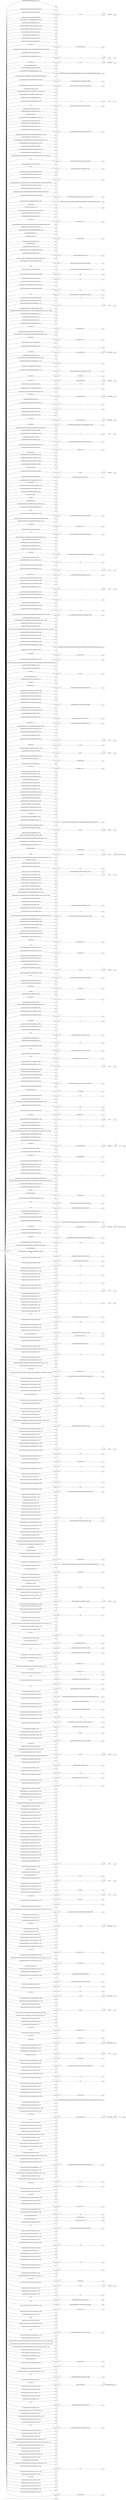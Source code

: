 digraph NFA {
  rankdir=LR;
  node [shape=circle, fontsize=10];
  __start [shape=point, label=""];
  __start -> None;
  90 [label="90"];
  144 [label="144"];
  287 [label="287"];
  306 [label="306"];
  433 [label="433"];
  462 [label="462"];
  148 [label="148"];
  574 [label="574"];
  588 [label="588"];
  752 [label="752"];
  450 [label="450"];
  640 [label="640"];
  820 [label="820"];
  82 [label="82"];
  802 [label="802"];
  41 [label="41"];
  381 [label="381"];
  445 [label="445"];
  533 [label="533"];
  787 [label="787"];
  933 [label="933"];
  88 [label="88"];
  465 [label="465"];
  561 [label="561"];
  632 [label="632"];
  644 [label="644"];
  791 [label="791"];
  330 [label="330"];
  366 [label="366"];
  196 [label="196"];
  659 [label="659"];
  181 [label="181"];
  412 [label="412"];
  414 [label="414"];
  14 [label="14"];
  709 [label="709"];
  77 [label="77"];
  922 [label="922"];
  378 [label="378"];
  357 [label="357"];
  100 [label="100"];
  906 [label="906"];
  315 [label="315"];
  54 [label="54"];
  94 [label="94"];
  438 [label="438"];
  139 [label="139"];
  318 [label="318"];
  191 [label="191"];
  617 [label="617"];
  663 [label="663"];
  355 [label="355"];
  559 [label="559"];
  717 [label="717"];
  426 [label="426"];
  225 [label="225"];
  554 [label="554"];
  261 [label="261"];
  964 [label="964"];
  89 [label="89"];
  928 [label="928"];
  639 [label="639"];
  680 [label="680"];
  774 [label="774"];
  727 [label="727"];
  619 [label="619"];
  573 [label="573"];
  189 [label="189"];
  708 [label="708"];
  662 [label="662"];
  467 [label="467"];
  251 [label="251"];
  30 [label="30"];
  111 [label="111"];
  884 [label="884"];
  565 [label="565"];
  431 [label="431"];
  818 [label="818"];
  822 [label="822"];
  218 [label="218"];
  621 [label="621"];
  852 [label="852"];
  557 [label="557"];
  257 [label="257"];
  638 [label="638"];
  874 [label="874"];
  13 [label="13"];
  375 [label="375"];
  763 [label="763"];
  1 [label="1"];
  751 [label="751"];
  265 [label="265"];
  811 [label="811"];
  582 [label="582"];
  308 [label="308"];
  392 [label="392"];
  472 [label="472"];
  913 [label="913"];
  180 [label="180"];
  664 [label="664"];
  209 [label="209"];
  656 [label="656"];
  761 [label="761"];
  847 [label="847"];
  199 [label="199"];
  926 [label="926"];
  925 [label="925"];
  75 [label="75"];
  506 [label="506"];
  171 [label="171"];
  815 [label="815"];
  971 [label="971"];
  895 [label="895"];
  323 [label="323"];
  878 [label="878"];
  131 [label="131"];
  334 [label="334"];
  536 [label="536"];
  567 [label="567"];
  343 [label="343"];
  470 [label="470"];
  126 [label="126"];
  670 [label="670"];
  743 [label="743"];
  860 [label="860"];
  292 [label="292"];
  64 [label="64"];
  596 [label="596"];
  560 [label="560"];
  856 [label="856"];
  44 [label="44"];
  514 [label="514"];
  352 [label="352"];
  814 [label="814"];
  262 [label="262"];
  504 [label="504"];
  853 [label="853"];
  705 [label="705"];
  759 [label="759"];
  106 [label="106"];
  840 [label="840"];
  824 [label="824"];
  723 [label="723"];
  305 [label="305"];
  418 [label="418"];
  549 [label="549"];
  876 [label="876"];
  531 [label="531"];
  518 [label="518"];
  807 [label="807"];
  602 [label="602"];
  267 [label="267"];
  762 [label="762"];
  172 [label="172"];
  348 [label="348"];
  360 [label="360"];
  337 [label="337"];
  474 [label="474"];
  804 [label="804"];
  487 [label="487"];
  800 [label="800"];
  36 [label="36"];
  608 [label="608"];
  603 [label="603"];
  747 [label="747"];
  799 [label="799"];
  453 [label="453"];
  965 [label="965"];
  264 [label="264"];
  320 [label="320"];
  200 [label="200"];
  580 [label="580"];
  26 [label="26"];
  293 [label="293"];
  20 [label="20"];
  523 [label="523"];
  101 [label="101"];
  263 [label="263"];
  599 [label="599"];
  231 [label="231"];
  904 [label="904"];
  96 [label="96"];
  110 [label="110"];
  161 [label="161"];
  892 [label="892"];
  141 [label="141"];
  108 [label="108"];
  735 [label="735"];
  252 [label="252"];
  21 [label="21"];
  893 [label="893"];
  899 [label="899"];
  676 [label="676"];
  757 [label="757"];
  955 [label="955"];
  803 [label="803"];
  119 [label="119"];
  32 [label="32"];
  579 [label="579"];
  854 [label="854"];
  545 [label="545"];
  949 [label="949"];
  562 [label="562"];
  673 [label="673"];
  237 [label="237"];
  413 [label="413"];
  628 [label="628"];
  683 [label="683"];
  140 [label="140"];
  798 [label="798"];
  516 [label="516"];
  792 [label="792"];
  434 [label="434"];
  967 [label="967"];
  695 [label="695"];
  569 [label="569"];
  454 [label="454"];
  541 [label="541"];
  281 [label="281"];
  198 [label="198"];
  713 [label="713"];
  797 [label="797"];
  907 [label="907"];
  325 [label="325"];
  770 [label="770"];
  228 [label="228"];
  155 [label="155"];
  788 [label="788"];
  630 [label="630"];
  729 [label="729"];
  354 [label="354"];
  162 [label="162"];
  70 [label="70"];
  698 [label="698"];
  475 [label="475"];
  627 [label="627"];
  56 [label="56"];
  540 [label="540"];
  45 [label="45"];
  324 [label="324"];
  217 [label="217"];
  457 [label="457"];
  563 [label="563"];
  42 [label="42"];
  205 [label="205"];
  137 [label="137"];
  227 [label="227"];
  443 [label="443"];
  622 [label="622"];
  58 [label="58"];
  634 [label="634"];
  24 [label="24"];
  383 [label="383"];
  844 [label="844"];
  152 [label="152"];
  845 [label="845"];
  677 [label="677"];
  310 [label="310"];
  720 [label="720"];
  896 [label="896"];
  881 [label="881"];
  912 [label="912"];
  403 [label="403"];
  953 [label="953"];
  909 [label="909"];
  829 [label="829"];
  625 [label="625"];
  238 [label="238"];
  447 [label="447"];
  69 [label="69"];
  485 [label="485"];
  277 [label="277"];
  486 [label="486"];
  724 [label="724"];
  84 [label="84"];
  254 [label="254"];
  887 [label="887"];
  284 [label="284"];
  648 [label="648"];
  911 [label="911"];
  578 [label="578"];
  645 [label="645"];
  568 [label="568"];
  115 [label="115"];
  843 [label="843"];
  779 [label="779"];
  707 [label="707"];
  785 [label="785"];
  243 [label="243"];
  290 [label="290"];
  515 [label="515"];
  969 [label="969"];
  942 [label="942"];
  18 [label="18"];
  556 [label="556"];
  122 [label="122"];
  864 [label="864"];
  428 [label="428"];
  246 [label="246"];
  83 [label="83"];
  302 [label="302"];
  499 [label="499"];
  224 [label="224"];
  833 [label="833"];
  730 [label="730"];
  342 [label="342"];
  411 [label="411"];
  71 [label="71"];
  208 [label="208"];
  128 [label="128"];
  260 [label="260"];
  716 [label="716"];
  321 [label="321"];
  495 [label="495"];
  234 [label="234"];
  593 [label="593"];
  819 [label="819"];
  839 [label="839"];
  885 [label="885"];
  954 [label="954"];
  768 [label="768"];
  773 [label="773"];
  117 [label="117"];
  300 [label="300"];
  406 [label="406"];
  455 [label="455"];
  232 [label="232"];
  436 [label="436"];
  135 [label="135"];
  801 [label="801"];
  120 [label="120"];
  160 [label="160"];
  34 [label="34"];
  317 [label="317"];
  510 [label="510"];
  880 [label="880"];
  107 [label="107"];
  532 [label="532"];
  650 [label="650"];
  170 [label="170"];
  2 [label="2"];
  780 [label="780"];
  823 [label="823"];
  748 [label="748"];
  905 [label="905"];
  372 [label="372"];
  213 [label="213"];
  548 [label="548"];
  525 [label="525"];
  250 [label="250"];
  613 [label="613"];
  402 [label="402"];
  529 [label="529"];
  478 [label="478"];
  166 [label="166"];
  740 [label="740"];
  692 [label="692"];
  553 [label="553"];
  719 [label="719"];
  266 [label="266"];
  376 [label="376"];
  67 [label="67"];
  377 [label="377"];
  589 [label="589"];
  494 [label="494"];
  249 [label="249"];
  295 [label="295"];
  197 [label="197"];
  175 [label="175"];
  17 [label="17"];
  28 [label="28"];
  74 [label="74"];
  346 [label="346"];
  396 [label="396"];
  862 [label="862"];
  931 [label="931"];
  519 [label="519"];
  157 [label="157"];
  440 [label="440"];
  405 [label="405"];
  91 [label="91"];
  268 [label="268"];
  303 [label="303"];
  312 [label="312"];
  452 [label="452"];
  657 [label="657"];
  538 [label="538"];
  937 [label="937"];
  371 [label="371"];
  47 [label="47"];
  842 [label="842"];
  934 [label="934"];
  256 [label="256"];
  25 [label="25"];
  871 [label="871"];
  511 [label="511"];
  207 [label="207"];
  851 [label="851"];
  194 [label="194"];
  647 [label="647"];
  609 [label="609"];
  524 [label="524"];
  872 [label="872"];
  145 [label="145"];
  147 [label="147"];
  738 [label="738"];
  369 [label="369"];
  958 [label="958"];
  29 [label="29"];
  612 [label="612"];
  215 [label="215"];
  701 [label="701"];
  118 [label="118"];
  921 [label="921"];
  929 [label="929"];
  939 [label="939"];
  177 [label="177"];
  943 [label="943"];
  109 [label="109"];
  776 [label="776"];
  778 [label="778"];
  301 [label="301"];
  498 [label="498"];
  672 [label="672"];
  572 [label="572"];
  477 [label="477"];
  691 [label="691"];
  178 [label="178"];
  6 [label="6"];
  488 [label="488"];
  655 [label="655"];
  19 [label="19"];
  597 [label="597"];
  76 [label="76"];
  9 [label="9"];
  116 [label="116"];
  182 [label="182"];
  387 [label="387"];
  398 [label="398"];
  8 [label="8"];
  81 [label="81"];
  459 [label="459"];
  957 [label="957"];
  322 [label="322"];
  699 [label="699"];
  601 [label="601"];
  866 [label="866"];
  158 [label="158"];
  114 [label="114"];
  430 [label="430"];
  696 [label="696"];
  185 [label="185"];
  338 [label="338"];
  641 [label="641"];
  642 [label="642"];
  827 [label="827"];
  739 [label="739"];
  736 [label="736"];
  861 [label="861"];
  816 [label="816"];
  23 [label="23"];
  169 [label="169"];
  600 [label="600"];
  220 [label="220"];
  332 [label="332"];
  520 [label="520"];
  388 [label="388"];
  744 [label="744"];
  756 [label="756"];
  130 [label="130"];
  935 [label="935"];
  959 [label="959"];
  7 [label="7"];
  333 [label="333"];
  956 [label="956"];
  947 [label="947"];
  668 [label="668"];
  340 [label="340"];
  675 [label="675"];
  298 [label="298"];
  79 [label="79"];
  810 [label="810"];
  849 [label="849"];
  233 [label="233"];
  764 [label="764"];
  830 [label="830"];
  796 [label="796"];
  492 [label="492"];
  38 [label="38"];
  22 [label="22"];
  299 [label="299"];
  393 [label="393"];
  916 [label="916"];
  276 [label="276"];
  221 [label="221"];
  339 [label="339"];
  416 [label="416"];
  98 [label="98"];
  248 [label="248"];
  132 [label="132"];
  314 [label="314"];
  517 [label="517"];
  165 [label="165"];
  159 [label="159"];
  286 [label="286"];
  297 [label="297"];
  607 [label="607"];
  327 [label="327"];
  703 [label="703"];
  754 [label="754"];
  432 [label="432"];
  760 [label="760"];
  771 [label="771"];
  313 [label="313"];
  920 [label="920"];
  908 [label="908"];
  399 [label="399"];
  400 [label="400"];
  584 [label="584"];
  653 [label="653"];
  826 [label="826"];
  3 [label="3"];
  316 [label="316"];
  164 [label="164"];
  886 [label="886"];
  105 [label="105"];
  362 [label="362"];
  278 [label="278"];
  401 [label="401"];
  33 [label="33"];
  223 [label="223"];
  448 [label="448"];
  460 [label="460"];
  558 [label="558"];
  587 [label="587"];
  868 [label="868"];
  216 [label="216"];
  666 [label="666"];
  732 [label="732"];
  422 [label="422"];
  513 [label="513"];
  794 [label="794"];
  828 [label="828"];
  503 [label="503"];
  404 [label="404"];
  875 [label="875"];
  919 [label="919"];
  741 [label="741"];
  750 [label="750"];
  187 [label="187"];
  240 [label="240"];
  547 [label="547"];
  68 [label="68"];
  385 [label="385"];
  271 [label="271"];
  55 [label="55"];
  154 [label="154"];
  341 [label="341"];
  409 [label="409"];
  417 [label="417"];
  466 [label="466"];
  631 [label="631"];
  700 [label="700"];
  394 [label="394"];
  704 [label="704"];
  395 [label="395"];
  16 [label="16"];
  604 [label="604"];
  359 [label="359"];
  694 [label="694"];
  721 [label="721"];
  309 [label="309"];
  133 [label="133"];
  156 [label="156"];
  624 [label="624"];
  576 [label="576"];
  123 [label="123"];
  279 [label="279"];
  382 [label="382"];
  637 [label="637"];
  493 [label="493"];
  550 [label="550"];
  285 [label="285"];
  546 [label="546"];
  837 [label="837"];
  733 [label="733"];
  134 [label="134"];
  72 [label="72"];
  12 [label="12"];
  571 [label="571"];
  722 [label="722"];
  469 [label="469"];
  610 [label="610"];
  370 [label="370"];
  667 [label="667"];
  786 [label="786"];
  491 [label="491"];
  682 [label="682"];
  690 [label="690"];
  425 [label="425"];
  195 [label="195"];
  408 [label="408"];
  898 [label="898"];
  902 [label="902"];
  410 [label="410"];
  489 [label="489"];
  458 [label="458"];
  767 [label="767"];
  783 [label="783"];
  859 [label="859"];
  789 [label="789"];
  795 [label="795"];
  652 [label="652"];
  877 [label="877"];
  188 [label="188"];
  508 [label="508"];
  245 [label="245"];
  4 [label="4"];
  253 [label="253"];
  389 [label="389"];
  917 [label="917"];
  186 [label="186"];
  614 [label="614"];
  273 [label="273"];
  950 [label="950"];
  202 [label="202"];
  80 [label="80"];
  420 [label="420"];
  746 [label="746"];
  423 [label="423"];
  483 [label="483"];
  507 [label="507"];
  212 [label="212"];
  350 [label="350"];
  501 [label="501"];
  869 [label="869"];
  894 [label="894"];
  173 [label="173"];
  665 [label="665"];
  326 [label="326"];
  781 [label="781"];
  867 [label="867"];
  879 [label="879"];
  204 [label="204"];
  304 [label="304"];
  356 [label="356"];
  960 [label="960"];
  421 [label="421"];
  509 [label="509"];
  809 [label="809"];
  46 [label="46"];
  848 [label="848"];
  777 [label="777"];
  534 [label="534"];
  192 [label="192"];
  846 [label="846"];
  63 [label="63"];
  825 [label="825"];
  464 [label="464"];
  274 [label="274"];
  966 [label="966"];
  711 [label="711"];
  706 [label="706"];
  78 [label="78"];
  577 [label="577"];
  945 [label="945"];
  269 [label="269"];
  769 [label="769"];
  765 [label="765"];
  685 [label="685"];
  222 [label="222"];
  463 [label="463"];
  684 [label="684"];
  742 [label="742"];
  121 [label="121"];
  282 [label="282"];
  500 [label="500"];
  606 [label="606"];
  671 [label="671"];
  883 [label="883"];
  319 [label="319"];
  658 [label="658"];
  784 [label="784"];
  952 [label="952"];
  270 [label="270"];
  521 [label="521"];
  39 [label="39"];
  99 [label="99"];
  386 [label="386"];
  731 [label="731"];
  97 [label="97"];
  476 [label="476"];
  480 [label="480"];
  43 [label="43"];
  280 [label="280"];
  142 [label="142"];
  206 [label="206"];
  239 [label="239"];
  805 [label="805"];
  456 [label="456"];
  543 [label="543"];
  687 [label="687"];
  715 [label="715"];
  643 [label="643"];
  936 [label="936"];
  193 [label="193"];
  242 [label="242"];
  415 [label="415"];
  758 [label="758"];
  575 [label="575"];
  335 [label="335"];
  112 [label="112"];
  138 [label="138"];
  437 [label="437"];
  555 [label="555"];
  734 [label="734"];
  689 [label="689"];
  661 [label="661"];
  95 [label="95"];
  427 [label="427"];
  167 [label="167"];
  535 [label="535"];
  595 [label="595"];
  66 [label="66"];
  530 [label="530"];
  592 [label="592"];
  598 [label="598"];
  367 [label="367"];
  349 [label="349"];
  247 [label="247"];
  27 [label="27"];
  669 [label="669"];
  890 [label="890"];
  441 [label="441"];
  361 [label="361"];
  605 [label="605"];
  633 [label="633"];
  718 [label="718"];
  710 [label="710"];
  435 [label="435"];
  539 [label="539"];
  834 [label="834"];
  163 [label="163"];
  62 [label="62"];
  127 [label="127"];
  446 [label="446"];
  311 [label="311"];
  331 [label="331"];
  790 [label="790"];
  374 [label="374"];
  344 [label="344"];
  368 [label="368"];
  473 [label="473"];
  674 [label="674"];
  726 [label="726"];
  835 [label="835"];
  678 [label="678"];
  812 [label="812"];
  728 [label="728"];
  583 [label="583"];
  858 [label="858"];
  149 [label="149"];
  211 [label="211"];
  611 [label="611"];
  946 [label="946"];
  903 [label="903"];
  57 [label="57"];
  296 [label="296"];
  61 [label="61"];
  889 [label="889"];
  918 [label="918"];
  753 [label="753"];
  397 [label="397"];
  793 [label="793"];
  686 [label="686"];
  226 [label="226"];
  479 [label="479"];
  626 [label="626"];
  702 [label="702"];
  391 [label="391"];
  390 [label="390"];
  542 [label="542"];
  229 [label="229"];
  307 [label="307"];
  870 [label="870"];
  146 [label="146"];
  938 [label="938"];
  766 [label="766"];
  838 [label="838"];
  821 [label="821"];
  73 [label="73"];
  461 [label="461"];
  526 [label="526"];
  103 [label="103"];
  11 [label="11"];
  60 [label="60"];
  490 [label="490"];
  92 [label="92"];
  616 [label="616"];
  40 [label="40"];
  210 [label="210"];
  482 [label="482"];
  618 [label="618"];
  737 [label="737"];
  910 [label="910"];
  51 [label="51"];
  551 [label="551"];
  629 [label="629"];
  275 [label="275"];
  813 [label="813"];
  636 [label="636"];
  496 [label="496"];
  291 [label="291"];
  328 [label="328"];
  407 [label="407"];
  183 [label="183"];
  712 [label="712"];
  817 [label="817"];
  930 [label="930"];
  615 [label="615"];
  230 [label="230"];
  471 [label="471"];
  544 [label="544"];
  52 [label="52"];
  235 [label="235"];
  329 [label="329"];
  522 [label="522"];
  527 [label="527"];
  697 [label="697"];
  972 [label="972"];
  373 [label="373"];
  190 [label="190"];
  646 [label="646"];
  660 [label="660"];
  59 [label="59"];
  693 [label="693"];
  564 [label="564"];
  179 [label="179"];
  153 [label="153"];
  566 [label="566"];
  850 [label="850"];
  940 [label="940"];
  948 [label="948"];
  594 [label="594"];
  688 [label="688"];
  900 [label="900"];
  586 [label="586"];
  272 [label="272"];
  113 [label="113"];
  258 [label="258"];
  620 [label="620"];
  50 [label="50"];
  882 [label="882"];
  888 [label="888"];
  345 [label="345"];
  914 [label="914"];
  841 [label="841"];
  347 [label="347"];
  915 [label="915"];
  168 [label="168"];
  48 [label="48"];
  364 [label="364"];
  203 [label="203"];
  468 [label="468"];
  288 [label="288"];
  923 [label="923"];
  451 [label="451"];
  10 [label="10"];
  384 [label="384"];
  808 [label="808"];
  873 [label="873"];
  891 [label="891"];
  865 [label="865"];
  439 [label="439"];
  124 [label="124"];
  552 [label="552"];
  654 [label="654"];
  512 [label="512"];
  590 [label="590"];
  365 [label="365"];
  570 [label="570"];
  380 [label="380"];
  581 [label="581"];
  214 [label="214"];
  836 [label="836"];
  623 [label="623"];
  502 [label="502"];
  745 [label="745"];
  236 [label="236"];
  857 [label="857"];
  962 [label="962"];
  968 [label="968"];
  85 [label="85"];
  725 [label="725"];
  336 [label="336"];
  932 [label="932"];
  444 [label="444"];
  681 [label="681"];
  442 [label="442"];
  963 [label="963"];
  970 [label="970"];
  151 [label="151"];
  358 [label="358"];
  505 [label="505"];
  201 [label="201"];
  944 [label="944"];
  31 [label="31"];
  86 [label="86"];
  176 [label="176"];
  429 [label="429"];
  528 [label="528"];
  129 [label="129"];
  5 [label="5"];
  537 [label="537"];
  93 [label="93"];
  363 [label="363"];
  136 [label="136"];
  941 [label="941"];
  143 [label="143"];
  782 [label="782"];
  775 [label="775"];
  806 [label="806"];
  635 [label="635"];
  897 [label="897"];
  831 [label="831"];
  651 [label="651"];
  863 [label="863"];
  0 [label="0"];
  449 [label="449"];
  679 [label="679"];
  174 [label="174"];
  772 [label="772"];
  855 [label="855"];
  924 [label="924"];
  961 [label="961"];
  255 [label="255"];
  294 [label="294"];
  65 [label="65"];
  424 [label="424"];
  649 [label="649"];
  150 [label="150"];
  289 [label="289"];
  49 [label="49"];
  104 [label="104"];
  951 [label="951"];
  419 [label="419"];
  184 [label="184"];
  755 [label="755"];
  244 [label="244"];
  35 [label="35"];
  283 [label="283"];
  749 [label="749"];
  53 [label="53"];
  497 [label="497"];
  241 [label="241"];
  259 [label="259"];
  591 [label="591"];
  353 [label="353"];
  714 [label="714"];
  219 [label="219"];
  15 [label="15"];
  37 [label="37"];
  125 [label="125"];
  87 [label="87"];
  351 [label="351"];
  927 [label="927"];
  901 [label="901"];
  484 [label="484"];
  481 [label="481"];
  379 [label="379"];
  585 [label="585"];
  832 [label="832"];
  102 [label="102"];
  { node [shape=doublecircle]; 1 3 4 6 8 10 12 14 15 17 19 20 21 22 24 26 27 28 29 30 31 32 33 34 35 36 37 38 39 41 42 44 46 47 48 49 51 52 53 54 55 56 57 58 59 60 61 62 64 65 66 67 68 69 70 71 72 73 74 76 79 81 82 83 84 86 87 88 89 90 91 92 93 94 95 98 101 103 104 105 107 108 109 111 112 113 114 115 117 118 120 122 124 126 128 129 130 131 132 133 134 135 136 137 138 139 140 141 142 143 144 145 146 147 148 149 150 151 153 154 155 157 160 161 162 164 167 168 170 173 174 175 176 177 178 179 181 182 183 184 185 186 187 188 189 190 191 192 193 194 195 196 197 198 200 201 202 204 205 207 208 210 211 212 214 216 217 218 219 220 222 224 225 226 227 228 229 230 231 232 233 234 235 237 238 239 240 241 242 243 244 245 246 247 249 252 254 255 256 257 259 260 261 262 263 264 265 266 267 268 269 270 272 275 277 279 281 283 284 285 286 289 292 294 295 297 299 301 302 303 305 306 307 309 310 311 312 313 315 317 319 321 323 325 326 327 328 329 330 331 332 333 334 335 336 337 338 339 340 341 342 343 344 345 346 347 349 350 351 353 356 357 358 360 363 364 366 369 370 371 372 373 374 375 377 378 379 380 381 382 383 384 385 386 387 388 389 390 391 392 393 395 396 398 400 401 402 403 405 406 407 408 409 410 411 412 413 414 415 416 417 419 420 421 422 423 424 425 426 427 428 429 431 434 436 437 438 439 441 442 443 444 445 446 447 448 449 450 451 454 457 459 460 461 462 464 466 468 469 470 471 473 474 475 477 478 479 480 481 483 484 485 487 489 491 493 495 496 497 498 499 500 501 502 503 504 505 506 507 508 509 510 511 512 513 514 515 516 517 518 519 521 522 523 525 528 529 530 532 535 536 538 541 542 543 544 545 546 547 549 550 551 552 553 554 555 556 557 558 559 560 561 562 563 564 565 567 568 570 572 573 574 575 577 578 579 580 581 582 583 584 585 586 587 588 590 591 592 593 594 595 596 597 598 599 600 602 605 607 608 609 610 612 613 614 615 616 617 618 619 620 621 622 625 628 630 631 633 635 637 638 639 640 641 642 643 645 646 647 649 650 651 652 653 655 656 657 659 661 663 665 667 668 669 670 671 672 673 674 675 676 677 678 679 680 681 682 683 684 685 686 687 688 689 690 691 692 693 695 696 697 699 702 703 704 706 709 710 712 715 716 717 718 719 720 721 723 724 725 726 727 728 729 730 731 732 733 734 735 736 737 738 739 740 741 743 744 745 747 748 749 751 752 754 755 756 757 758 759 760 761 763 764 766 768 770 771 772 773 775 778 779 783 784 786 789 792 795 797 799 801 803 806 809 813 816 820 823 826 830 833 835 837 839 841 843 845 847 849 851 853 855 857 859 861 863 865 867 869 871 873 874 876 878 880 881 883 885 887 889 891 892 893 895 897 898 899 900 901 902 903 904 905 906 908 910 912 913 915 917 919 921 923 925 927 929 930 931 932 933 934 935 936 938 940 942 944 946 948 950 952 953 954 955 957 959 961 963 965 967 969 971 972 }
  0 -> 0 [label="*"];
  0 -> 1 [label="#gw-desktop-herotator"];
  0 -> 2 [label="#gw-desktop-herotator"];
  2 -> 2 [label="*"];
  2 -> 3 [label=".a-carousel-viewport"];
  0 -> 4 [label="#gw-desktop-herotator.tall"];
  0 -> 5 [label="#gw-desktop-herotator.tall"];
  5 -> 5 [label="*"];
  5 -> 6 [label=".a-carousel-container"];
  0 -> 7 [label="#gw-desktop-herotator.tall"];
  7 -> 7 [label="*"];
  7 -> 8 [label=".a-carousel-controls"];
  0 -> 9 [label="#gw-desktop-herotator.tall"];
  9 -> 9 [label="*"];
  9 -> 10 [label=".a-carousel-left"];
  0 -> 11 [label="#gw-desktop-herotator.tall"];
  11 -> 11 [label="*"];
  11 -> 12 [label=".a-carousel-right"];
  0 -> 13 [label="#gw-desktop-herotator.tall"];
  13 -> 13 [label="*"];
  13 -> 14 [label=".a-carousel-viewport"];
  0 -> 15 [label="#gw-desktop-herotator.tall.single-slide-hero"];
  0 -> 16 [label="#gw-desktop-herotator.tall.single-slide-hero"];
  16 -> 16 [label="*"];
  16 -> 17 [label=".a-carousel-controls"];
  0 -> 18 [label="#gw-desktop-herotator.tall.single-slide-hero"];
  18 -> 18 [label="*"];
  18 -> 19 [label=".a-carousel-viewport"];
  0 -> 20 [label="#icp-touch-link-cop"];
  0 -> 21 [label="#icp-touch-link-country"];
  0 -> 22 [label="#icp-touch-link-language"];
  0 -> 23 [label="#nav-flyout-ewc"];
  23 -> 23 [label="*"];
  23 -> 24 [label=".nav-flyout-buffer-left"];
  0 -> 25 [label="#nav-flyout-ewc"];
  25 -> 25 [label="*"];
  25 -> 26 [label=".nav-flyout-buffer-right"];
  0 -> 27 [label="-webkit-media-controls-panel"];
  0 -> 28 [label="-webkit-media-controls-panel-container"];
  0 -> 29 [label="-webkit-media-controls-start-playback-button"];
  0 -> 30 [label="-webkit-scrollbar"];
  0 -> 31 [label="._ameyal-product-shoveler_energy-efficiency_energy-efficiency-badge-data-sheet-label-container__2iEi2"];
  0 -> 32 [label="._ameyal-product-shoveler_energy-efficiency_energy-efficiency-badge-data-sheet-label__3b6X3"];
  0 -> 33 [label="._ameyal-product-shoveler_energy-efficiency_energy-efficiency-badge-rating-2021__2Q_3P"];
  0 -> 34 [label="._ameyal-product-shoveler_energy-efficiency_energy-efficiency-badge-rating-sign__1ronK"];
  0 -> 35 [label="._ameyal-product-shoveler_energy-efficiency_energy-efficiency-badge-rating__3_0eN"];
  0 -> 36 [label="._ameyal-product-shoveler_energy-efficiency_energy-efficiency-badge-shape__1IcJY"];
  0 -> 37 [label="._ameyal-product-shoveler_energy-efficiency_energy-efficiency-badge-standard__28gp8"];
  0 -> 38 [label="._ameyal-product-shoveler_energy-efficiency_energy-efficiency-container__1Pkva"];
  0 -> 39 [label="._ameyal-product-shoveler_image_asin-container-white-box__QwmgO"];
  0 -> 40 [label="._ameyal-product-shoveler_image_asin-container-white-box__QwmgO"];
  40 -> 40 [label="*"];
  40 -> 41 [label="img"];
  0 -> 42 [label="._ameyal-product-shoveler_image_asin-container__2jyCM"];
  0 -> 43 [label="._ameyal-product-shoveler_image_asin-container__2jyCM"];
  43 -> 43 [label="*"];
  43 -> 44 [label="img"];
  0 -> 45 [label="._ameyal-product-shoveler_image_base-padding__2zxN3"];
  45 -> 45 [label="*"];
  45 -> 46 [label="img"];
  0 -> 47 [label="._ameyal-product-shoveler_image_force-square__yjzpK"];
  0 -> 48 [label="._ameyal-product-shoveler_image_override-square__2e4Zf"];
  0 -> 49 [label="._ameyal-product-shoveler_image_round-corners__2y_fS"];
  0 -> 50 [label="._ameyal-product-shoveler_image_small-padding__15RRH"];
  50 -> 50 [label="*"];
  50 -> 51 [label="img"];
  0 -> 52 [label="._ameyal-product-shoveler_style_ad-feedback-loading-spinnner-rtl__2BoOY"];
  0 -> 53 [label="._ameyal-product-shoveler_style_ad-feedback-loading-spinnner__1nmZw"];
  0 -> 54 [label="._ameyal-product-shoveler_style_ad-feedback-primary-link__2bIZi"];
  0 -> 55 [label="._ameyal-product-shoveler_style_ad-feedback-sprite-mobile__2_rj8"];
  0 -> 56 [label="._ameyal-product-shoveler_style_ad-feedback-sprite__28uwB"];
  0 -> 57 [label="._ameyal-product-shoveler_style_ad-feedback-text-desktop__q3xp_"];
  0 -> 58 [label="._ameyal-product-shoveler_style_ad-feedback-text__2HjQ9"];
  0 -> 59 [label="._ameyal-product-shoveler_style_apexBadgeLabel__2-Vye"];
  0 -> 60 [label="._ameyal-product-shoveler_style_apexBadgeMessage__1tHvd"];
  0 -> 61 [label="._ameyal-product-shoveler_style_aspect-button-group__1LqUG"];
  0 -> 62 [label="._ameyal-product-shoveler_style_aspect-button__7cH_E"];
  0 -> 63 [label="._ameyal-product-shoveler_style_aspect-button__7cH_E"];
  63 -> 64 [label="svg"];
  0 -> 65 [label="._ameyal-product-shoveler_style_aspect-ratio-1236x1080__3aEzl"];
  0 -> 66 [label="._ameyal-product-shoveler_style_aspect-ratio-15x3__1h649"];
  0 -> 67 [label="._ameyal-product-shoveler_style_aspect-ratio-16x9__cBPv8"];
  0 -> 68 [label="._ameyal-product-shoveler_style_aspect-ratio-4x3__3BewI"];
  0 -> 69 [label="._ameyal-product-shoveler_style_aspect-ratio-5x8__2IaNz"];
  0 -> 70 [label="._ameyal-product-shoveler_style_aspect-ratio-dynamic-60vh__3N5g_"];
  0 -> 71 [label="._ameyal-product-shoveler_style_aspect-ratio-fill__2Zjfb"];
  0 -> 72 [label="._ameyal-product-shoveler_style_aspect-text__S4PU1"];
  0 -> 73 [label="._ameyal-product-shoveler_style_autoplay-span__2CMfc"];
  0 -> 74 [label="._ameyal-product-shoveler_style_badge-container__20aJ2"];
  0 -> 75 [label="._ameyal-product-shoveler_style_badge-container__20aJ2"];
  75 -> 76 [label="div"];
  0 -> 77 [label="._ameyal-product-shoveler_style_badge-container__20aJ2"];
  77 -> 78 [label="div"];
  78 -> 79 [label="span"];
  0 -> 80 [label="._ameyal-product-shoveler_style_badge-container__20aJ2"];
  80 -> 81 [label="divspan"];
  0 -> 82 [label="._ameyal-product-shoveler_style_badgeLabel__pJ5rc"];
  0 -> 83 [label="._ameyal-product-shoveler_style_badgeMessage__2Dtw7"];
  0 -> 84 [label="._ameyal-product-shoveler_style_carouselContainer__3N7M1"];
  0 -> 85 [label="._ameyal-product-shoveler_style_carouselContainer__3N7M1"];
  85 -> 85 [label="*"];
  85 -> 86 [label="li.a-carousel-card"];
  0 -> 87 [label="._ameyal-product-shoveler_style_close-icon-wrapper__1zvdC"];
  0 -> 88 [label="._ameyal-product-shoveler_style_close-icon__2RJs3"];
  0 -> 89 [label="._ameyal-product-shoveler_style_close-text__2-gwn"];
  0 -> 90 [label="._ameyal-product-shoveler_style_cta-link__2xo74"];
  0 -> 91 [label="._ameyal-product-shoveler_style_desktop-close-button__1iL_P"];
  0 -> 92 [label="._ameyal-product-shoveler_style_displayCount__1MVut"];
  0 -> 93 [label="._ameyal-product-shoveler_style_empty-footer__2d59h"];
  0 -> 94 [label="._ameyal-product-shoveler_style_five-pack__1-Tql"];
  0 -> 95 [label="._ameyal-product-shoveler_style_fluid-lazy-video__fInMS"];
  0 -> 96 [label="._ameyal-product-shoveler_style_fluid-lazy-video__fInMS"];
  96 -> 96 [label="*"];
  96 -> 97 [label=".video-js"];
  97 -> 97 [label="*"];
  97 -> 98 [label=".vjs-poster"];
  0 -> 99 [label="._ameyal-product-shoveler_style_fluid-lazy-video__fInMS"];
  99 -> 99 [label="*"];
  99 -> 100 [label=".video-js"];
  100 -> 100 [label="*"];
  100 -> 101 [label=".vjs-tech"];
  0 -> 102 [label="._ameyal-product-shoveler_style_fluid-lazy-video__fInMS"];
  102 -> 102 [label="*"];
  102 -> 103 [label=".video-js.vjs-fluid"];
  0 -> 104 [label="._ameyal-product-shoveler_style_four-pack__1ufgr"];
  0 -> 105 [label="._ameyal-product-shoveler_style_gw-hero-close-button__3svyZ"];
  0 -> 106 [label="._ameyal-product-shoveler_style_gw-hero-close-button__3svyZ"];
  106 -> 106 [label="*"];
  106 -> 107 [label="._ameyal-product-shoveler_style_close-black-icon__3hkbe"];
  0 -> 108 [label="._ameyal-product-shoveler_style_gwm-link-footer__3OF47"];
  0 -> 109 [label="._ameyal-product-shoveler_style_haulRibbon__3VZNi"];
  0 -> 110 [label="._ameyal-product-shoveler_style_haulRibbon__3VZNi"];
  110 -> 110 [label="*"];
  110 -> 111 [label="._ameyal-product-shoveler_style_logo__15d-3"];
  0 -> 112 [label="._ameyal-product-shoveler_style_header-icon__2cuVV"];
  0 -> 113 [label="._ameyal-product-shoveler_style_header-link__cUhOK"];
  0 -> 114 [label="._ameyal-product-shoveler_style_header__1vGdj"];
  0 -> 115 [label="._ameyal-product-shoveler_style_image-container__2OiZA"];
  0 -> 116 [label="._ameyal-product-shoveler_style_image-container__2OiZA"];
  116 -> 116 [label="*"];
  116 -> 117 [label="img"];
  0 -> 118 [label="._ameyal-product-shoveler_style_inlineErrorDetails__1NBx-"];
  0 -> 119 [label="._ameyal-product-shoveler_style_lazy-loaded-video__3m5dG"];
  119 -> 119 [label="*"];
  119 -> 120 [label="._ameyal-product-shoveler_style_cover-cta-link__2HKJP"];
  0 -> 121 [label="._ameyal-product-shoveler_style_lazy-loaded-video__3m5dG"];
  121 -> 121 [label="*"];
  121 -> 122 [label="img._ameyal-product-shoveler_style_cover-portrait-image__2lhzL"];
  0 -> 123 [label="._ameyal-product-shoveler_style_lazy-loaded-video__3m5dG"];
  123 -> 123 [label="*"];
  123 -> 124 [label="img._ameyal-product-shoveler_style_dynamic-portrait-image__1Wrzd"];
  0 -> 125 [label="._ameyal-product-shoveler_style_lazy-loaded-video__3m5dG"];
  125 -> 125 [label="*"];
  125 -> 126 [label="video"];
  0 -> 127 [label="._ameyal-product-shoveler_style_lazy-loaded-video__3m5dG._ameyal-product-shoveler_style_fluid-lazy-video__fInMS"];
  127 -> 127 [label="*"];
  127 -> 128 [label="img._ameyal-product-shoveler_style_fluid-landscape-image__TE6PT"];
  0 -> 129 [label="._ameyal-product-shoveler_style_logoGap__nKNZ9"];
  0 -> 130 [label="._ameyal-product-shoveler_style_logoRectangle__1VJwu"];
  0 -> 131 [label="._ameyal-product-shoveler_style_logoSquareContainer__3Paoc"];
  0 -> 132 [label="._ameyal-product-shoveler_style_logoSquare__3NZyi"];
  0 -> 133 [label="._ameyal-product-shoveler_style_logo__2ZQ-N"];
  0 -> 134 [label="._ameyal-product-shoveler_style_mixed-button__2og-m"];
  0 -> 135 [label="._ameyal-product-shoveler_style_mobile-close-button__3PB07"];
  0 -> 136 [label="._ameyal-product-shoveler_style_mobile-double-border-link-focus__1Oz9p"];
  0 -> 137 [label="._ameyal-product-shoveler_style_mobile-double-border-link-focus__1Oz9p._ameyal-product-shoveler_style_focus-visible__3HkmX"];
  0 -> 138 [label="._ameyal-product-shoveler_style_mosaic-card-body__1HmTs"];
  0 -> 139 [label="._ameyal-product-shoveler_style_mosaic-card__1C-_R"];
  0 -> 140 [label="._ameyal-product-shoveler_style_negative-button__1Dvqz"];
  0 -> 141 [label="._ameyal-product-shoveler_style_negativeMarginAdjust__1nqu9"];
  0 -> 142 [label="._ameyal-product-shoveler_style_oneLineTruncation__2WWse"];
  0 -> 143 [label="._ameyal-product-shoveler_style_overlay__3Sx3u"];
  0 -> 144 [label="._ameyal-product-shoveler_style_positive-button__3UOC3"];
  0 -> 145 [label="._ameyal-product-shoveler_style_poster-image__1W0yA"];
  0 -> 146 [label="._ameyal-product-shoveler_style_smartText__ubpEw"];
  0 -> 147 [label="._ameyal-product-shoveler_style_spCSRFTreatment__-hwVO"];
  0 -> 148 [label="._ameyal-product-shoveler_style_spacer__7Pyg3"];
  0 -> 149 [label="._ameyal-product-shoveler_style_stacking-context__3PbQE"];
  0 -> 150 [label="._ameyal-product-shoveler_style_theming-background-override__1HfzJ"];
  0 -> 151 [label="._ameyal-product-shoveler_style_theming-text-color__2f7xc"];
  0 -> 152 [label="._ameyal-product-shoveler_style_theming-text-color__2f7xc"];
  152 -> 152 [label="*"];
  152 -> 153 [label="a"];
  0 -> 154 [label="._ameyal-product-shoveler_style_themingTextColorWhite__1zryO"];
  0 -> 155 [label="._ameyal-product-shoveler_style_themingTextColor__1YKkf"];
  0 -> 156 [label="._ameyal-product-shoveler_style_themingTextColor__1YKkf"];
  156 -> 156 [label="*"];
  156 -> 157 [label="a"];
  0 -> 158 [label="._ameyal-product-shoveler_style_themingTextColor__1YKkf"];
  158 -> 158 [label="*"];
  158 -> 159 [label="a"];
  159 -> 159 [label="*"];
  159 -> 160 [label="span"];
  0 -> 161 [label="._ameyal-product-shoveler_style_themingTextColor__1oQsI"];
  0 -> 162 [label="._ameyal-product-shoveler_style_themingTextColor__2LCvL"];
  0 -> 163 [label="._ameyal-product-shoveler_style_themingTextColor__2LCvL"];
  163 -> 163 [label="*"];
  163 -> 164 [label="a"];
  0 -> 165 [label="._ameyal-product-shoveler_style_themingTextColor__2LCvL"];
  165 -> 165 [label="*"];
  165 -> 166 [label="a"];
  166 -> 166 [label="*"];
  166 -> 167 [label="span"];
  0 -> 168 [label="._ameyal-product-shoveler_style_themingTextColor__lrzuC"];
  0 -> 169 [label="._ameyal-product-shoveler_style_themingTextColor__lrzuC"];
  169 -> 169 [label="*"];
  169 -> 170 [label="a"];
  0 -> 171 [label="._ameyal-product-shoveler_style_themingTextColor__lrzuC"];
  171 -> 171 [label="*"];
  171 -> 172 [label="a"];
  172 -> 172 [label="*"];
  172 -> 173 [label="span"];
  0 -> 174 [label="._ameyal-product-shoveler_style_three-pack__5s3hP"];
  0 -> 175 [label="._ameyal-product-shoveler_style_threeLineTruncation__UkUjj"];
  0 -> 176 [label="._ameyal-product-shoveler_style_tile-container__1QgAV"];
  0 -> 177 [label="._ameyal-product-shoveler_style_tile-grid__QMxNY"];
  0 -> 178 [label="._ameyal-product-shoveler_style_tile-link__38lTa"];
  0 -> 179 [label="._ameyal-product-shoveler_style_tile-theming__3eeyj"];
  0 -> 180 [label="._ameyal-product-shoveler_style_tile-theming__3eeyj"];
  180 -> 181 [label="._ameyal-product-shoveler_style_image-container__2OiZA"];
  0 -> 182 [label="._ameyal-product-shoveler_style_truncation__x9-69"];
  0 -> 183 [label="._ameyal-product-shoveler_style_twoLineTruncation__16TLV"];
  0 -> 184 [label="._ameyal-product-shoveler_style_video-container__1hKS1"];
  0 -> 185 [label="._ameyal-product-shoveler_style_video-container__1hKS1._ameyal-product-shoveler_style_show-video__xX4WM"];
  0 -> 186 [label="._ameyal-product-shoveler_style_wd-backdrop-data__1znxG"];
  0 -> 187 [label="._ameyal-product-shoveler_style_wd-card-link-focus__sm6Xn"];
  0 -> 188 [label="._ameyal-product-shoveler_style_wdHeader__Edrev"];
  0 -> 189 [label="._cropped-image-link_energy-efficiency_energy-efficiency-badge-data-sheet-label-container__2iEi2"];
  0 -> 190 [label="._cropped-image-link_energy-efficiency_energy-efficiency-badge-data-sheet-label__3b6X3"];
  0 -> 191 [label="._cropped-image-link_energy-efficiency_energy-efficiency-badge-rating-2021__2Q_3P"];
  0 -> 192 [label="._cropped-image-link_energy-efficiency_energy-efficiency-badge-rating-sign__1ronK"];
  0 -> 193 [label="._cropped-image-link_energy-efficiency_energy-efficiency-badge-rating__3_0eN"];
  0 -> 194 [label="._cropped-image-link_energy-efficiency_energy-efficiency-badge-shape__1IcJY"];
  0 -> 195 [label="._cropped-image-link_energy-efficiency_energy-efficiency-badge-standard__28gp8"];
  0 -> 196 [label="._cropped-image-link_energy-efficiency_energy-efficiency-container__1Pkva"];
  0 -> 197 [label="._cropped-image-link_image_asin-container-full-height__MOKlF"];
  0 -> 198 [label="._cropped-image-link_image_asin-container-white-box__3Stwp"];
  0 -> 199 [label="._cropped-image-link_image_asin-container-white-box__3Stwp"];
  199 -> 199 [label="*"];
  199 -> 200 [label="img"];
  0 -> 201 [label="._cropped-image-link_image_asin-container-white-box__3Stwp._cropped-image-link_image_reduce-image-height__23dy8"];
  0 -> 202 [label="._cropped-image-link_image_asin-container-white-box__QwmgO"];
  0 -> 203 [label="._cropped-image-link_image_asin-container-white-box__QwmgO"];
  203 -> 203 [label="*"];
  203 -> 204 [label="img"];
  0 -> 205 [label="._cropped-image-link_image_asin-container__2jyCM"];
  0 -> 206 [label="._cropped-image-link_image_asin-container__2jyCM"];
  206 -> 206 [label="*"];
  206 -> 207 [label="img"];
  0 -> 208 [label="._cropped-image-link_image_asin-container__LRY5p"];
  0 -> 209 [label="._cropped-image-link_image_asin-container__LRY5p"];
  209 -> 209 [label="*"];
  209 -> 210 [label="img"];
  0 -> 211 [label="._cropped-image-link_image_asin-container__LRY5p._cropped-image-link_image_border-radius-top-only__2tZ_O"];
  0 -> 212 [label="._cropped-image-link_image_asin-container__LRY5p._cropped-image-link_image_reduce-image-height__23dy8"];
  0 -> 213 [label="._cropped-image-link_image_base-padding__2zxN3"];
  213 -> 213 [label="*"];
  213 -> 214 [label="img"];
  0 -> 215 [label="._cropped-image-link_image_base-padding__mNE_u"];
  215 -> 215 [label="*"];
  215 -> 216 [label="img"];
  0 -> 217 [label="._cropped-image-link_image_force-square__yjzpK"];
  0 -> 218 [label="._cropped-image-link_image_override-square__2e4Zf"];
  0 -> 219 [label="._cropped-image-link_image_round-corners__22iOW"];
  0 -> 220 [label="._cropped-image-link_image_round-corners__2y_fS"];
  0 -> 221 [label="._cropped-image-link_image_small-padding__15RRH"];
  221 -> 221 [label="*"];
  221 -> 222 [label="img"];
  0 -> 223 [label="._cropped-image-link_image_small-padding__3ZjS-"];
  223 -> 223 [label="*"];
  223 -> 224 [label="img"];
  0 -> 225 [label="._cropped-image-link_style_ad-feedback-loading-spinnner-rtl__2BoOY"];
  0 -> 226 [label="._cropped-image-link_style_ad-feedback-loading-spinnner__1nmZw"];
  0 -> 227 [label="._cropped-image-link_style_ad-feedback-primary-link__2bIZi"];
  0 -> 228 [label="._cropped-image-link_style_ad-feedback-sprite-mobile__2_rj8"];
  0 -> 229 [label="._cropped-image-link_style_ad-feedback-sprite__28uwB"];
  0 -> 230 [label="._cropped-image-link_style_ad-feedback-text-desktop__q3xp_"];
  0 -> 231 [label="._cropped-image-link_style_ad-feedback-text__2HjQ9"];
  0 -> 232 [label="._cropped-image-link_style_apexBadgeLabel__2-Vye"];
  0 -> 233 [label="._cropped-image-link_style_apexBadgeMessage__1tHvd"];
  0 -> 234 [label="._cropped-image-link_style_aspect-button-group__1LqUG"];
  0 -> 235 [label="._cropped-image-link_style_aspect-button__7cH_E"];
  0 -> 236 [label="._cropped-image-link_style_aspect-button__7cH_E"];
  236 -> 237 [label="svg"];
  0 -> 238 [label="._cropped-image-link_style_aspect-ratio-1236x1080__3aEzl"];
  0 -> 239 [label="._cropped-image-link_style_aspect-ratio-15x3__1h649"];
  0 -> 240 [label="._cropped-image-link_style_aspect-ratio-16x9__cBPv8"];
  0 -> 241 [label="._cropped-image-link_style_aspect-ratio-4x3__3BewI"];
  0 -> 242 [label="._cropped-image-link_style_aspect-ratio-5x8__2IaNz"];
  0 -> 243 [label="._cropped-image-link_style_aspect-ratio-dynamic-60vh__3N5g_"];
  0 -> 244 [label="._cropped-image-link_style_aspect-ratio-fill__2Zjfb"];
  0 -> 245 [label="._cropped-image-link_style_aspect-text__S4PU1"];
  0 -> 246 [label="._cropped-image-link_style_autoplay-span__2CMfc"];
  0 -> 247 [label="._cropped-image-link_style_badge-container__20aJ2"];
  0 -> 248 [label="._cropped-image-link_style_badge-container__20aJ2"];
  248 -> 249 [label="div"];
  0 -> 250 [label="._cropped-image-link_style_badge-container__20aJ2"];
  250 -> 251 [label="div"];
  251 -> 252 [label="span"];
  0 -> 253 [label="._cropped-image-link_style_badge-container__20aJ2"];
  253 -> 254 [label="divspan"];
  0 -> 255 [label="._cropped-image-link_style_badgeLabel__pJ5rc"];
  0 -> 256 [label="._cropped-image-link_style_badgeMessage__2Dtw7"];
  0 -> 257 [label="._cropped-image-link_style_carouselContainer__3N7M1"];
  0 -> 258 [label="._cropped-image-link_style_carouselContainer__3N7M1"];
  258 -> 258 [label="*"];
  258 -> 259 [label="li.a-carousel-card"];
  0 -> 260 [label="._cropped-image-link_style_centerImage-focusable__1JvMN"];
  0 -> 261 [label="._cropped-image-link_style_centerImage-focusable__1JvMN._cropped-image-link_style_focus-visible__2YLxf"];
  0 -> 262 [label="._cropped-image-link_style_centerImage__1rzYI"];
  0 -> 263 [label="._cropped-image-link_style_close-icon-wrapper__1zvdC"];
  0 -> 264 [label="._cropped-image-link_style_close-icon__2RJs3"];
  0 -> 265 [label="._cropped-image-link_style_close-text__2-gwn"];
  0 -> 266 [label="._cropped-image-link_style_cropped-image-link__3winf"];
  0 -> 267 [label="._cropped-image-link_style_cta-link__2xo74"];
  0 -> 268 [label="._cropped-image-link_style_desktop-close-button__1iL_P"];
  0 -> 269 [label="._cropped-image-link_style_displayCount__1MVut"];
  0 -> 270 [label="._cropped-image-link_style_dt-TextContainer__3nbU9"];
  0 -> 271 [label="._cropped-image-link_style_dt-TextContainer__3nbU9"];
  271 -> 271 [label="*"];
  271 -> 272 [label="._cropped-image-link_style_dt-ctaButton__1Nw6g"];
  0 -> 273 [label="._cropped-image-link_style_dt-TextContainer__3nbU9"];
  273 -> 273 [label="*"];
  273 -> 274 [label="._cropped-image-link_style_dt-ctaButton__1Nw6g"];
  274 -> 274 [label="*"];
  274 -> 275 [label="button"];
  0 -> 276 [label="._cropped-image-link_style_dt-TextContainer__3nbU9"];
  276 -> 276 [label="*"];
  276 -> 277 [label="._cropped-image-link_style_dt-cta__3aSwB"];
  0 -> 278 [label="._cropped-image-link_style_dt-TextContainer__3nbU9"];
  278 -> 278 [label="*"];
  278 -> 279 [label="._cropped-image-link_style_dt-legalLine__3gv_-"];
  0 -> 280 [label="._cropped-image-link_style_dt-TextContainer__3nbU9"];
  280 -> 280 [label="*"];
  280 -> 281 [label="._cropped-image-link_style_dt-subTitle__2_bC7"];
  0 -> 282 [label="._cropped-image-link_style_dt-TextContainer__3nbU9"];
  282 -> 282 [label="*"];
  282 -> 283 [label="._cropped-image-link_style_dt-title__1nnGN"];
  0 -> 284 [label="._cropped-image-link_style_empty-footer__2d59h"];
  0 -> 285 [label="._cropped-image-link_style_five-pack__1-Tql"];
  0 -> 286 [label="._cropped-image-link_style_fluid-lazy-video__fInMS"];
  0 -> 287 [label="._cropped-image-link_style_fluid-lazy-video__fInMS"];
  287 -> 287 [label="*"];
  287 -> 288 [label=".video-js"];
  288 -> 288 [label="*"];
  288 -> 289 [label=".vjs-poster"];
  0 -> 290 [label="._cropped-image-link_style_fluid-lazy-video__fInMS"];
  290 -> 290 [label="*"];
  290 -> 291 [label=".video-js"];
  291 -> 291 [label="*"];
  291 -> 292 [label=".vjs-tech"];
  0 -> 293 [label="._cropped-image-link_style_fluid-lazy-video__fInMS"];
  293 -> 293 [label="*"];
  293 -> 294 [label=".video-js.vjs-fluid"];
  0 -> 295 [label="._cropped-image-link_style_fluidImageContainer__2jd50"];
  0 -> 296 [label="._cropped-image-link_style_fluidImageContainer__2jd50"];
  296 -> 296 [label="*"];
  296 -> 297 [label="._cropped-image-link_style_fluidImage__iJ3aE"];
  0 -> 298 [label="._cropped-image-link_style_fluidImageContainer__2jd50"];
  298 -> 298 [label="*"];
  298 -> 299 [label="._cropped-image-link_style_fluidImage__iJ3aE._cropped-image-link_style_fluidLandscapeImage__3eTVC"];
  0 -> 300 [label="._cropped-image-link_style_fluidImageContainer__2jd50"];
  300 -> 300 [label="*"];
  300 -> 301 [label="._cropped-image-link_style_fluidImage__iJ3aE._cropped-image-link_style_fluidPortraitImage__3yQ-X"];
  0 -> 302 [label="._cropped-image-link_style_four-pack__1ufgr"];
  0 -> 303 [label="._cropped-image-link_style_gw-hero-close-button__3svyZ"];
  0 -> 304 [label="._cropped-image-link_style_gw-hero-close-button__3svyZ"];
  304 -> 304 [label="*"];
  304 -> 305 [label="._cropped-image-link_style_close-black-icon__3hkbe"];
  0 -> 306 [label="._cropped-image-link_style_gwm-link-footer__3OF47"];
  0 -> 307 [label="._cropped-image-link_style_haulRibbon__3VZNi"];
  0 -> 308 [label="._cropped-image-link_style_haulRibbon__3VZNi"];
  308 -> 308 [label="*"];
  308 -> 309 [label="._cropped-image-link_style_logo__15d-3"];
  0 -> 310 [label="._cropped-image-link_style_header-icon__2cuVV"];
  0 -> 311 [label="._cropped-image-link_style_header-link__cUhOK"];
  0 -> 312 [label="._cropped-image-link_style_header__1vGdj"];
  0 -> 313 [label="._cropped-image-link_style_image-container__2OiZA"];
  0 -> 314 [label="._cropped-image-link_style_image-container__2OiZA"];
  314 -> 314 [label="*"];
  314 -> 315 [label="img"];
  0 -> 316 [label="._cropped-image-link_style_lazy-loaded-video__3m5dG"];
  316 -> 316 [label="*"];
  316 -> 317 [label="._cropped-image-link_style_cover-cta-link__2HKJP"];
  0 -> 318 [label="._cropped-image-link_style_lazy-loaded-video__3m5dG"];
  318 -> 318 [label="*"];
  318 -> 319 [label="img._cropped-image-link_style_cover-portrait-image__2lhzL"];
  0 -> 320 [label="._cropped-image-link_style_lazy-loaded-video__3m5dG"];
  320 -> 320 [label="*"];
  320 -> 321 [label="img._cropped-image-link_style_dynamic-portrait-image__1Wrzd"];
  0 -> 322 [label="._cropped-image-link_style_lazy-loaded-video__3m5dG"];
  322 -> 322 [label="*"];
  322 -> 323 [label="video"];
  0 -> 324 [label="._cropped-image-link_style_lazy-loaded-video__3m5dG._cropped-image-link_style_fluid-lazy-video__fInMS"];
  324 -> 324 [label="*"];
  324 -> 325 [label="img._cropped-image-link_style_fluid-landscape-image__TE6PT"];
  0 -> 326 [label="._cropped-image-link_style_logoGap__nKNZ9"];
  0 -> 327 [label="._cropped-image-link_style_logoRectangle__1VJwu"];
  0 -> 328 [label="._cropped-image-link_style_logoSquareContainer__3Paoc"];
  0 -> 329 [label="._cropped-image-link_style_logoSquare__3NZyi"];
  0 -> 330 [label="._cropped-image-link_style_logo__2ZQ-N"];
  0 -> 331 [label="._cropped-image-link_style_mixed-button__2og-m"];
  0 -> 332 [label="._cropped-image-link_style_mobile-close-button__3PB07"];
  0 -> 333 [label="._cropped-image-link_style_mobile-double-border-link-focus__1Oz9p"];
  0 -> 334 [label="._cropped-image-link_style_mobile-double-border-link-focus__1Oz9p._cropped-image-link_style_focus-visible__3HkmX"];
  0 -> 335 [label="._cropped-image-link_style_mosaic-card-body__1HmTs"];
  0 -> 336 [label="._cropped-image-link_style_mosaic-card__1C-_R"];
  0 -> 337 [label="._cropped-image-link_style_negative-button__1Dvqz"];
  0 -> 338 [label="._cropped-image-link_style_negativeMarginAdjust__1nqu9"];
  0 -> 339 [label="._cropped-image-link_style_oneLineTruncation__2WWse"];
  0 -> 340 [label="._cropped-image-link_style_overlay__3Sx3u"];
  0 -> 341 [label="._cropped-image-link_style_positive-button__3UOC3"];
  0 -> 342 [label="._cropped-image-link_style_poster-image__1W0yA"];
  0 -> 343 [label="._cropped-image-link_style_smartText__ubpEw"];
  0 -> 344 [label="._cropped-image-link_style_spacer__7Pyg3"];
  0 -> 345 [label="._cropped-image-link_style_stacking-context__3PbQE"];
  0 -> 346 [label="._cropped-image-link_style_theming-background-override__1HfzJ"];
  0 -> 347 [label="._cropped-image-link_style_theming-text-color__2f7xc"];
  0 -> 348 [label="._cropped-image-link_style_theming-text-color__2f7xc"];
  348 -> 348 [label="*"];
  348 -> 349 [label="a"];
  0 -> 350 [label="._cropped-image-link_style_themingTextColorWhite__1zryO"];
  0 -> 351 [label="._cropped-image-link_style_themingTextColor__1YKkf"];
  0 -> 352 [label="._cropped-image-link_style_themingTextColor__1YKkf"];
  352 -> 352 [label="*"];
  352 -> 353 [label="a"];
  0 -> 354 [label="._cropped-image-link_style_themingTextColor__1YKkf"];
  354 -> 354 [label="*"];
  354 -> 355 [label="a"];
  355 -> 355 [label="*"];
  355 -> 356 [label="span"];
  0 -> 357 [label="._cropped-image-link_style_themingTextColor__1oQsI"];
  0 -> 358 [label="._cropped-image-link_style_themingTextColor__2LCvL"];
  0 -> 359 [label="._cropped-image-link_style_themingTextColor__2LCvL"];
  359 -> 359 [label="*"];
  359 -> 360 [label="a"];
  0 -> 361 [label="._cropped-image-link_style_themingTextColor__2LCvL"];
  361 -> 361 [label="*"];
  361 -> 362 [label="a"];
  362 -> 362 [label="*"];
  362 -> 363 [label="span"];
  0 -> 364 [label="._cropped-image-link_style_themingTextColor__lrzuC"];
  0 -> 365 [label="._cropped-image-link_style_themingTextColor__lrzuC"];
  365 -> 365 [label="*"];
  365 -> 366 [label="a"];
  0 -> 367 [label="._cropped-image-link_style_themingTextColor__lrzuC"];
  367 -> 367 [label="*"];
  367 -> 368 [label="a"];
  368 -> 368 [label="*"];
  368 -> 369 [label="span"];
  0 -> 370 [label="._cropped-image-link_style_three-pack__5s3hP"];
  0 -> 371 [label="._cropped-image-link_style_threeLineTruncation__UkUjj"];
  0 -> 372 [label="._cropped-image-link_style_tile-container__1QgAV"];
  0 -> 373 [label="._cropped-image-link_style_tile-grid__QMxNY"];
  0 -> 374 [label="._cropped-image-link_style_tile-link__38lTa"];
  0 -> 375 [label="._cropped-image-link_style_tile-theming__3eeyj"];
  0 -> 376 [label="._cropped-image-link_style_tile-theming__3eeyj"];
  376 -> 377 [label="._cropped-image-link_style_image-container__2OiZA"];
  0 -> 378 [label="._cropped-image-link_style_truncation__x9-69"];
  0 -> 379 [label="._cropped-image-link_style_twoLineTruncation__16TLV"];
  0 -> 380 [label="._cropped-image-link_style_video-container__1hKS1"];
  0 -> 381 [label="._cropped-image-link_style_video-container__1hKS1._cropped-image-link_style_show-video__xX4WM"];
  0 -> 382 [label="._cropped-image-link_style_wd-backdrop-data__1znxG"];
  0 -> 383 [label="._cropped-image-link_style_wd-card-link-focus__sm6Xn"];
  0 -> 384 [label="._cropped-image-link_style_wdHeader__Edrev"];
  0 -> 385 [label="._fluid-fat-image-link-v2_energy-efficiency_energy-efficiency-badge-data-sheet-label-container__2iEi2"];
  0 -> 386 [label="._fluid-fat-image-link-v2_energy-efficiency_energy-efficiency-badge-data-sheet-label__3b6X3"];
  0 -> 387 [label="._fluid-fat-image-link-v2_energy-efficiency_energy-efficiency-badge-rating-2021__2Q_3P"];
  0 -> 388 [label="._fluid-fat-image-link-v2_energy-efficiency_energy-efficiency-badge-rating-sign__1ronK"];
  0 -> 389 [label="._fluid-fat-image-link-v2_energy-efficiency_energy-efficiency-badge-rating__3_0eN"];
  0 -> 390 [label="._fluid-fat-image-link-v2_energy-efficiency_energy-efficiency-badge-shape__1IcJY"];
  0 -> 391 [label="._fluid-fat-image-link-v2_energy-efficiency_energy-efficiency-badge-standard__28gp8"];
  0 -> 392 [label="._fluid-fat-image-link-v2_energy-efficiency_energy-efficiency-container__1Pkva"];
  0 -> 393 [label="._fluid-fat-image-link-v2_image_asin-container-white-box__QwmgO"];
  0 -> 394 [label="._fluid-fat-image-link-v2_image_asin-container-white-box__QwmgO"];
  394 -> 394 [label="*"];
  394 -> 395 [label="img"];
  0 -> 396 [label="._fluid-fat-image-link-v2_image_asin-container__2jyCM"];
  0 -> 397 [label="._fluid-fat-image-link-v2_image_asin-container__2jyCM"];
  397 -> 397 [label="*"];
  397 -> 398 [label="img"];
  0 -> 399 [label="._fluid-fat-image-link-v2_image_base-padding__2zxN3"];
  399 -> 399 [label="*"];
  399 -> 400 [label="img"];
  0 -> 401 [label="._fluid-fat-image-link-v2_image_force-square__yjzpK"];
  0 -> 402 [label="._fluid-fat-image-link-v2_image_override-square__2e4Zf"];
  0 -> 403 [label="._fluid-fat-image-link-v2_image_round-corners__2y_fS"];
  0 -> 404 [label="._fluid-fat-image-link-v2_image_small-padding__15RRH"];
  404 -> 404 [label="*"];
  404 -> 405 [label="img"];
  0 -> 406 [label="._fluid-fat-image-link-v2_singleLinkStyle_bodyFooterLink__9LvH0"];
  0 -> 407 [label="._fluid-fat-image-link-v2_style_ad-feedback-loading-spinnner-rtl__2BoOY"];
  0 -> 408 [label="._fluid-fat-image-link-v2_style_ad-feedback-loading-spinnner__1nmZw"];
  0 -> 409 [label="._fluid-fat-image-link-v2_style_ad-feedback-primary-link__2bIZi"];
  0 -> 410 [label="._fluid-fat-image-link-v2_style_ad-feedback-sprite-mobile__2_rj8"];
  0 -> 411 [label="._fluid-fat-image-link-v2_style_ad-feedback-sprite__28uwB"];
  0 -> 412 [label="._fluid-fat-image-link-v2_style_ad-feedback-text-desktop__q3xp_"];
  0 -> 413 [label="._fluid-fat-image-link-v2_style_ad-feedback-text__2HjQ9"];
  0 -> 414 [label="._fluid-fat-image-link-v2_style_apexBadgeLabel__2-Vye"];
  0 -> 415 [label="._fluid-fat-image-link-v2_style_apexBadgeMessage__1tHvd"];
  0 -> 416 [label="._fluid-fat-image-link-v2_style_aspect-button-group__1LqUG"];
  0 -> 417 [label="._fluid-fat-image-link-v2_style_aspect-button__7cH_E"];
  0 -> 418 [label="._fluid-fat-image-link-v2_style_aspect-button__7cH_E"];
  418 -> 419 [label="svg"];
  0 -> 420 [label="._fluid-fat-image-link-v2_style_aspect-ratio-1236x1080__3aEzl"];
  0 -> 421 [label="._fluid-fat-image-link-v2_style_aspect-ratio-15x3__1h649"];
  0 -> 422 [label="._fluid-fat-image-link-v2_style_aspect-ratio-16x9__cBPv8"];
  0 -> 423 [label="._fluid-fat-image-link-v2_style_aspect-ratio-4x3__3BewI"];
  0 -> 424 [label="._fluid-fat-image-link-v2_style_aspect-ratio-5x8__2IaNz"];
  0 -> 425 [label="._fluid-fat-image-link-v2_style_aspect-ratio-dynamic-60vh__3N5g_"];
  0 -> 426 [label="._fluid-fat-image-link-v2_style_aspect-ratio-fill__2Zjfb"];
  0 -> 427 [label="._fluid-fat-image-link-v2_style_aspect-text__S4PU1"];
  0 -> 428 [label="._fluid-fat-image-link-v2_style_autoplay-span__2CMfc"];
  0 -> 429 [label="._fluid-fat-image-link-v2_style_badge-container__20aJ2"];
  0 -> 430 [label="._fluid-fat-image-link-v2_style_badge-container__20aJ2"];
  430 -> 431 [label="div"];
  0 -> 432 [label="._fluid-fat-image-link-v2_style_badge-container__20aJ2"];
  432 -> 433 [label="div"];
  433 -> 434 [label="span"];
  0 -> 435 [label="._fluid-fat-image-link-v2_style_badge-container__20aJ2"];
  435 -> 436 [label="divspan"];
  0 -> 437 [label="._fluid-fat-image-link-v2_style_badgeLabel__pJ5rc"];
  0 -> 438 [label="._fluid-fat-image-link-v2_style_badgeMessage__2Dtw7"];
  0 -> 439 [label="._fluid-fat-image-link-v2_style_carouselContainer__3N7M1"];
  0 -> 440 [label="._fluid-fat-image-link-v2_style_carouselContainer__3N7M1"];
  440 -> 440 [label="*"];
  440 -> 441 [label="li.a-carousel-card"];
  0 -> 442 [label="._fluid-fat-image-link-v2_style_centerImage__30wh-"];
  0 -> 443 [label="._fluid-fat-image-link-v2_style_close-icon-wrapper__1zvdC"];
  0 -> 444 [label="._fluid-fat-image-link-v2_style_close-icon__2RJs3"];
  0 -> 445 [label="._fluid-fat-image-link-v2_style_close-text__2-gwn"];
  0 -> 446 [label="._fluid-fat-image-link-v2_style_cta-link__2xo74"];
  0 -> 447 [label="._fluid-fat-image-link-v2_style_desktop-close-button__1iL_P"];
  0 -> 448 [label="._fluid-fat-image-link-v2_style_displayCount__1MVut"];
  0 -> 449 [label="._fluid-fat-image-link-v2_style_empty-footer__2d59h"];
  0 -> 450 [label="._fluid-fat-image-link-v2_style_five-pack__1-Tql"];
  0 -> 451 [label="._fluid-fat-image-link-v2_style_fluid-lazy-video__fInMS"];
  0 -> 452 [label="._fluid-fat-image-link-v2_style_fluid-lazy-video__fInMS"];
  452 -> 452 [label="*"];
  452 -> 453 [label=".video-js"];
  453 -> 453 [label="*"];
  453 -> 454 [label=".vjs-poster"];
  0 -> 455 [label="._fluid-fat-image-link-v2_style_fluid-lazy-video__fInMS"];
  455 -> 455 [label="*"];
  455 -> 456 [label=".video-js"];
  456 -> 456 [label="*"];
  456 -> 457 [label=".vjs-tech"];
  0 -> 458 [label="._fluid-fat-image-link-v2_style_fluid-lazy-video__fInMS"];
  458 -> 458 [label="*"];
  458 -> 459 [label=".video-js.vjs-fluid"];
  0 -> 460 [label="._fluid-fat-image-link-v2_style_fluidFatImageLinkBody__1LsOX"];
  0 -> 461 [label="._fluid-fat-image-link-v2_style_fluidFatImageLink__1nw4J"];
  0 -> 462 [label="._fluid-fat-image-link-v2_style_fluidImageContainer__2SOMr"];
  0 -> 463 [label="._fluid-fat-image-link-v2_style_fluidImageContainer__2SOMr"];
  463 -> 463 [label="*"];
  463 -> 464 [label="._fluid-fat-image-link-v2_style_fluidImage__gTBjA"];
  0 -> 465 [label="._fluid-fat-image-link-v2_style_fluidImageContainer__2SOMr"];
  465 -> 465 [label="*"];
  465 -> 466 [label="._fluid-fat-image-link-v2_style_fluidImage__gTBjA._fluid-fat-image-link-v2_style_fluidLandscapeImage__2euAK"];
  0 -> 467 [label="._fluid-fat-image-link-v2_style_fluidImageContainer__2SOMr"];
  467 -> 467 [label="*"];
  467 -> 468 [label="._fluid-fat-image-link-v2_style_fluidImage__gTBjA._fluid-fat-image-link-v2_style_fluidPortraitImage__2SAYm"];
  0 -> 469 [label="._fluid-fat-image-link-v2_style_fluidImageContainer__2vGwp"];
  0 -> 470 [label="._fluid-fat-image-link-v2_style_four-pack__1ufgr"];
  0 -> 471 [label="._fluid-fat-image-link-v2_style_gw-hero-close-button__3svyZ"];
  0 -> 472 [label="._fluid-fat-image-link-v2_style_gw-hero-close-button__3svyZ"];
  472 -> 472 [label="*"];
  472 -> 473 [label="._fluid-fat-image-link-v2_style_close-black-icon__3hkbe"];
  0 -> 474 [label="._fluid-fat-image-link-v2_style_gwm-link-footer__3OF47"];
  0 -> 475 [label="._fluid-fat-image-link-v2_style_haulRibbon__3VZNi"];
  0 -> 476 [label="._fluid-fat-image-link-v2_style_haulRibbon__3VZNi"];
  476 -> 476 [label="*"];
  476 -> 477 [label="._fluid-fat-image-link-v2_style_logo__15d-3"];
  0 -> 478 [label="._fluid-fat-image-link-v2_style_header-icon__2cuVV"];
  0 -> 479 [label="._fluid-fat-image-link-v2_style_header-link__cUhOK"];
  0 -> 480 [label="._fluid-fat-image-link-v2_style_header__1vGdj"];
  0 -> 481 [label="._fluid-fat-image-link-v2_style_image-container__2OiZA"];
  0 -> 482 [label="._fluid-fat-image-link-v2_style_image-container__2OiZA"];
  482 -> 482 [label="*"];
  482 -> 483 [label="img"];
  0 -> 484 [label="._fluid-fat-image-link-v2_style_imageLabel__3ANSV"];
  0 -> 485 [label="._fluid-fat-image-link-v2_style_inlineErrorDetails__1NBx-"];
  0 -> 486 [label="._fluid-fat-image-link-v2_style_lazy-loaded-video__3m5dG"];
  486 -> 486 [label="*"];
  486 -> 487 [label="._fluid-fat-image-link-v2_style_cover-cta-link__2HKJP"];
  0 -> 488 [label="._fluid-fat-image-link-v2_style_lazy-loaded-video__3m5dG"];
  488 -> 488 [label="*"];
  488 -> 489 [label="img._fluid-fat-image-link-v2_style_cover-portrait-image__2lhzL"];
  0 -> 490 [label="._fluid-fat-image-link-v2_style_lazy-loaded-video__3m5dG"];
  490 -> 490 [label="*"];
  490 -> 491 [label="img._fluid-fat-image-link-v2_style_dynamic-portrait-image__1Wrzd"];
  0 -> 492 [label="._fluid-fat-image-link-v2_style_lazy-loaded-video__3m5dG"];
  492 -> 492 [label="*"];
  492 -> 493 [label="video"];
  0 -> 494 [label="._fluid-fat-image-link-v2_style_lazy-loaded-video__3m5dG._fluid-fat-image-link-v2_style_fluid-lazy-video__fInMS"];
  494 -> 494 [label="*"];
  494 -> 495 [label="img._fluid-fat-image-link-v2_style_fluid-landscape-image__TE6PT"];
  0 -> 496 [label="._fluid-fat-image-link-v2_style_logoGap__nKNZ9"];
  0 -> 497 [label="._fluid-fat-image-link-v2_style_logoRectangle__1VJwu"];
  0 -> 498 [label="._fluid-fat-image-link-v2_style_logoSquareContainer__3Paoc"];
  0 -> 499 [label="._fluid-fat-image-link-v2_style_logoSquare__3NZyi"];
  0 -> 500 [label="._fluid-fat-image-link-v2_style_logo__2ZQ-N"];
  0 -> 501 [label="._fluid-fat-image-link-v2_style_mergedLinks__10JqZ"];
  0 -> 502 [label="._fluid-fat-image-link-v2_style_mixed-button__2og-m"];
  0 -> 503 [label="._fluid-fat-image-link-v2_style_mobile-close-button__3PB07"];
  0 -> 504 [label="._fluid-fat-image-link-v2_style_mobile-double-border-link-focus__1Oz9p"];
  0 -> 505 [label="._fluid-fat-image-link-v2_style_mobile-double-border-link-focus__1Oz9p._fluid-fat-image-link-v2_style_focus-visible__3HkmX"];
  0 -> 506 [label="._fluid-fat-image-link-v2_style_mosaic-card-body__1HmTs"];
  0 -> 507 [label="._fluid-fat-image-link-v2_style_mosaic-card__1C-_R"];
  0 -> 508 [label="._fluid-fat-image-link-v2_style_negative-button__1Dvqz"];
  0 -> 509 [label="._fluid-fat-image-link-v2_style_negativeMarginAdjust__1nqu9"];
  0 -> 510 [label="._fluid-fat-image-link-v2_style_oneLineTruncation__2WWse"];
  0 -> 511 [label="._fluid-fat-image-link-v2_style_overlay__3Sx3u"];
  0 -> 512 [label="._fluid-fat-image-link-v2_style_positive-button__3UOC3"];
  0 -> 513 [label="._fluid-fat-image-link-v2_style_poster-image__1W0yA"];
  0 -> 514 [label="._fluid-fat-image-link-v2_style_smartText__ubpEw"];
  0 -> 515 [label="._fluid-fat-image-link-v2_style_spCSRFTreatment__-hwVO"];
  0 -> 516 [label="._fluid-fat-image-link-v2_style_spacer__7Pyg3"];
  0 -> 517 [label="._fluid-fat-image-link-v2_style_stacking-context__3PbQE"];
  0 -> 518 [label="._fluid-fat-image-link-v2_style_theming-background-override__1HfzJ"];
  0 -> 519 [label="._fluid-fat-image-link-v2_style_theming-text-color__2f7xc"];
  0 -> 520 [label="._fluid-fat-image-link-v2_style_theming-text-color__2f7xc"];
  520 -> 520 [label="*"];
  520 -> 521 [label="a"];
  0 -> 522 [label="._fluid-fat-image-link-v2_style_themingTextColorWhite__1zryO"];
  0 -> 523 [label="._fluid-fat-image-link-v2_style_themingTextColor__1YKkf"];
  0 -> 524 [label="._fluid-fat-image-link-v2_style_themingTextColor__1YKkf"];
  524 -> 524 [label="*"];
  524 -> 525 [label="a"];
  0 -> 526 [label="._fluid-fat-image-link-v2_style_themingTextColor__1YKkf"];
  526 -> 526 [label="*"];
  526 -> 527 [label="a"];
  527 -> 527 [label="*"];
  527 -> 528 [label="span"];
  0 -> 529 [label="._fluid-fat-image-link-v2_style_themingTextColor__1oQsI"];
  0 -> 530 [label="._fluid-fat-image-link-v2_style_themingTextColor__2LCvL"];
  0 -> 531 [label="._fluid-fat-image-link-v2_style_themingTextColor__2LCvL"];
  531 -> 531 [label="*"];
  531 -> 532 [label="a"];
  0 -> 533 [label="._fluid-fat-image-link-v2_style_themingTextColor__2LCvL"];
  533 -> 533 [label="*"];
  533 -> 534 [label="a"];
  534 -> 534 [label="*"];
  534 -> 535 [label="span"];
  0 -> 536 [label="._fluid-fat-image-link-v2_style_themingTextColor__lrzuC"];
  0 -> 537 [label="._fluid-fat-image-link-v2_style_themingTextColor__lrzuC"];
  537 -> 537 [label="*"];
  537 -> 538 [label="a"];
  0 -> 539 [label="._fluid-fat-image-link-v2_style_themingTextColor__lrzuC"];
  539 -> 539 [label="*"];
  539 -> 540 [label="a"];
  540 -> 540 [label="*"];
  540 -> 541 [label="span"];
  0 -> 542 [label="._fluid-fat-image-link-v2_style_three-pack__5s3hP"];
  0 -> 543 [label="._fluid-fat-image-link-v2_style_threeLineTruncation__UkUjj"];
  0 -> 544 [label="._fluid-fat-image-link-v2_style_tile-container__1QgAV"];
  0 -> 545 [label="._fluid-fat-image-link-v2_style_tile-grid__QMxNY"];
  0 -> 546 [label="._fluid-fat-image-link-v2_style_tile-link__38lTa"];
  0 -> 547 [label="._fluid-fat-image-link-v2_style_tile-theming__3eeyj"];
  0 -> 548 [label="._fluid-fat-image-link-v2_style_tile-theming__3eeyj"];
  548 -> 549 [label="._fluid-fat-image-link-v2_style_image-container__2OiZA"];
  0 -> 550 [label="._fluid-fat-image-link-v2_style_truncation__x9-69"];
  0 -> 551 [label="._fluid-fat-image-link-v2_style_twoLineTruncation__16TLV"];
  0 -> 552 [label="._fluid-fat-image-link-v2_style_video-container__1hKS1"];
  0 -> 553 [label="._fluid-fat-image-link-v2_style_video-container__1hKS1._fluid-fat-image-link-v2_style_show-video__xX4WM"];
  0 -> 554 [label="._fluid-fat-image-link-v2_style_wd-backdrop-data__1znxG"];
  0 -> 555 [label="._fluid-fat-image-link-v2_style_wd-card-link-focus__sm6Xn"];
  0 -> 556 [label="._fluid-fat-image-link-v2_style_wdHeader__Edrev"];
  0 -> 557 [label="._fluid-quad-image-label-v2_energy-efficiency_energy-efficiency-badge-data-sheet-label-container__2iEi2"];
  0 -> 558 [label="._fluid-quad-image-label-v2_energy-efficiency_energy-efficiency-badge-data-sheet-label__3b6X3"];
  0 -> 559 [label="._fluid-quad-image-label-v2_energy-efficiency_energy-efficiency-badge-rating-2021__2Q_3P"];
  0 -> 560 [label="._fluid-quad-image-label-v2_energy-efficiency_energy-efficiency-badge-rating-sign__1ronK"];
  0 -> 561 [label="._fluid-quad-image-label-v2_energy-efficiency_energy-efficiency-badge-rating__3_0eN"];
  0 -> 562 [label="._fluid-quad-image-label-v2_energy-efficiency_energy-efficiency-badge-shape__1IcJY"];
  0 -> 563 [label="._fluid-quad-image-label-v2_energy-efficiency_energy-efficiency-badge-standard__28gp8"];
  0 -> 564 [label="._fluid-quad-image-label-v2_energy-efficiency_energy-efficiency-container__1Pkva"];
  0 -> 565 [label="._fluid-quad-image-label-v2_image_asin-container-white-box__QwmgO"];
  0 -> 566 [label="._fluid-quad-image-label-v2_image_asin-container-white-box__QwmgO"];
  566 -> 566 [label="*"];
  566 -> 567 [label="img"];
  0 -> 568 [label="._fluid-quad-image-label-v2_image_asin-container__2jyCM"];
  0 -> 569 [label="._fluid-quad-image-label-v2_image_asin-container__2jyCM"];
  569 -> 569 [label="*"];
  569 -> 570 [label="img"];
  0 -> 571 [label="._fluid-quad-image-label-v2_image_base-padding__2zxN3"];
  571 -> 571 [label="*"];
  571 -> 572 [label="img"];
  0 -> 573 [label="._fluid-quad-image-label-v2_image_force-square__yjzpK"];
  0 -> 574 [label="._fluid-quad-image-label-v2_image_override-square__2e4Zf"];
  0 -> 575 [label="._fluid-quad-image-label-v2_image_round-corners__2y_fS"];
  0 -> 576 [label="._fluid-quad-image-label-v2_image_small-padding__15RRH"];
  576 -> 576 [label="*"];
  576 -> 577 [label="img"];
  0 -> 578 [label="._fluid-quad-image-label-v2_style_ad-feedback-loading-spinnner-rtl__2BoOY"];
  0 -> 579 [label="._fluid-quad-image-label-v2_style_ad-feedback-loading-spinnner__1nmZw"];
  0 -> 580 [label="._fluid-quad-image-label-v2_style_ad-feedback-primary-link__2bIZi"];
  0 -> 581 [label="._fluid-quad-image-label-v2_style_ad-feedback-sprite-mobile__2_rj8"];
  0 -> 582 [label="._fluid-quad-image-label-v2_style_ad-feedback-sprite__28uwB"];
  0 -> 583 [label="._fluid-quad-image-label-v2_style_ad-feedback-text-desktop__q3xp_"];
  0 -> 584 [label="._fluid-quad-image-label-v2_style_ad-feedback-text__2HjQ9"];
  0 -> 585 [label="._fluid-quad-image-label-v2_style_apexBadgeLabel__2-Vye"];
  0 -> 586 [label="._fluid-quad-image-label-v2_style_apexBadgeMessage__1tHvd"];
  0 -> 587 [label="._fluid-quad-image-label-v2_style_aspect-button-group__1LqUG"];
  0 -> 588 [label="._fluid-quad-image-label-v2_style_aspect-button__7cH_E"];
  0 -> 589 [label="._fluid-quad-image-label-v2_style_aspect-button__7cH_E"];
  589 -> 590 [label="svg"];
  0 -> 591 [label="._fluid-quad-image-label-v2_style_aspect-ratio-1236x1080__3aEzl"];
  0 -> 592 [label="._fluid-quad-image-label-v2_style_aspect-ratio-15x3__1h649"];
  0 -> 593 [label="._fluid-quad-image-label-v2_style_aspect-ratio-16x9__cBPv8"];
  0 -> 594 [label="._fluid-quad-image-label-v2_style_aspect-ratio-4x3__3BewI"];
  0 -> 595 [label="._fluid-quad-image-label-v2_style_aspect-ratio-5x8__2IaNz"];
  0 -> 596 [label="._fluid-quad-image-label-v2_style_aspect-ratio-dynamic-60vh__3N5g_"];
  0 -> 597 [label="._fluid-quad-image-label-v2_style_aspect-ratio-fill__2Zjfb"];
  0 -> 598 [label="._fluid-quad-image-label-v2_style_aspect-text__S4PU1"];
  0 -> 599 [label="._fluid-quad-image-label-v2_style_autoplay-span__2CMfc"];
  0 -> 600 [label="._fluid-quad-image-label-v2_style_badge-container__20aJ2"];
  0 -> 601 [label="._fluid-quad-image-label-v2_style_badge-container__20aJ2"];
  601 -> 602 [label="div"];
  0 -> 603 [label="._fluid-quad-image-label-v2_style_badge-container__20aJ2"];
  603 -> 604 [label="div"];
  604 -> 605 [label="span"];
  0 -> 606 [label="._fluid-quad-image-label-v2_style_badge-container__20aJ2"];
  606 -> 607 [label="divspan"];
  0 -> 608 [label="._fluid-quad-image-label-v2_style_badgeLabel__pJ5rc"];
  0 -> 609 [label="._fluid-quad-image-label-v2_style_badgeMessage__2Dtw7"];
  0 -> 610 [label="._fluid-quad-image-label-v2_style_carouselContainer__3N7M1"];
  0 -> 611 [label="._fluid-quad-image-label-v2_style_carouselContainer__3N7M1"];
  611 -> 611 [label="*"];
  611 -> 612 [label="li.a-carousel-card"];
  0 -> 613 [label="._fluid-quad-image-label-v2_style_centerImage__30wh-"];
  0 -> 614 [label="._fluid-quad-image-label-v2_style_close-icon-wrapper__1zvdC"];
  0 -> 615 [label="._fluid-quad-image-label-v2_style_close-icon__2RJs3"];
  0 -> 616 [label="._fluid-quad-image-label-v2_style_close-text__2-gwn"];
  0 -> 617 [label="._fluid-quad-image-label-v2_style_cta-link__2xo74"];
  0 -> 618 [label="._fluid-quad-image-label-v2_style_desktop-close-button__1iL_P"];
  0 -> 619 [label="._fluid-quad-image-label-v2_style_displayCount__1MVut"];
  0 -> 620 [label="._fluid-quad-image-label-v2_style_empty-footer__2d59h"];
  0 -> 621 [label="._fluid-quad-image-label-v2_style_five-pack__1-Tql"];
  0 -> 622 [label="._fluid-quad-image-label-v2_style_fluid-lazy-video__fInMS"];
  0 -> 623 [label="._fluid-quad-image-label-v2_style_fluid-lazy-video__fInMS"];
  623 -> 623 [label="*"];
  623 -> 624 [label=".video-js"];
  624 -> 624 [label="*"];
  624 -> 625 [label=".vjs-poster"];
  0 -> 626 [label="._fluid-quad-image-label-v2_style_fluid-lazy-video__fInMS"];
  626 -> 626 [label="*"];
  626 -> 627 [label=".video-js"];
  627 -> 627 [label="*"];
  627 -> 628 [label=".vjs-tech"];
  0 -> 629 [label="._fluid-quad-image-label-v2_style_fluid-lazy-video__fInMS"];
  629 -> 629 [label="*"];
  629 -> 630 [label=".video-js.vjs-fluid"];
  0 -> 631 [label="._fluid-quad-image-label-v2_style_fluidImageContainer__2SOMr"];
  0 -> 632 [label="._fluid-quad-image-label-v2_style_fluidImageContainer__2SOMr"];
  632 -> 632 [label="*"];
  632 -> 633 [label="._fluid-quad-image-label-v2_style_fluidImage__gTBjA"];
  0 -> 634 [label="._fluid-quad-image-label-v2_style_fluidImageContainer__2SOMr"];
  634 -> 634 [label="*"];
  634 -> 635 [label="._fluid-quad-image-label-v2_style_fluidImage__gTBjA._fluid-quad-image-label-v2_style_fluidLandscapeImage__2euAK"];
  0 -> 636 [label="._fluid-quad-image-label-v2_style_fluidImageContainer__2SOMr"];
  636 -> 636 [label="*"];
  636 -> 637 [label="._fluid-quad-image-label-v2_style_fluidImage__gTBjA._fluid-quad-image-label-v2_style_fluidPortraitImage__2SAYm"];
  0 -> 638 [label="._fluid-quad-image-label-v2_style_fluidQuadImageLabelBody__3tld0"];
  0 -> 639 [label="._fluid-quad-image-label-v2_style_fluidQuadImageLabel__3b-Iv"];
  0 -> 640 [label="._fluid-quad-image-label-v2_style_four-pack__1ufgr"];
  0 -> 641 [label="._fluid-quad-image-label-v2_style_gridRowOne__1t0zL"];
  0 -> 642 [label="._fluid-quad-image-label-v2_style_gridRowTwo__15woW"];
  0 -> 643 [label="._fluid-quad-image-label-v2_style_gw-hero-close-button__3svyZ"];
  0 -> 644 [label="._fluid-quad-image-label-v2_style_gw-hero-close-button__3svyZ"];
  644 -> 644 [label="*"];
  644 -> 645 [label="._fluid-quad-image-label-v2_style_close-black-icon__3hkbe"];
  0 -> 646 [label="._fluid-quad-image-label-v2_style_gwm-link-footer__3OF47"];
  0 -> 647 [label="._fluid-quad-image-label-v2_style_haulRibbon__3VZNi"];
  0 -> 648 [label="._fluid-quad-image-label-v2_style_haulRibbon__3VZNi"];
  648 -> 648 [label="*"];
  648 -> 649 [label="._fluid-quad-image-label-v2_style_logo__15d-3"];
  0 -> 650 [label="._fluid-quad-image-label-v2_style_header-icon__2cuVV"];
  0 -> 651 [label="._fluid-quad-image-label-v2_style_header-link__cUhOK"];
  0 -> 652 [label="._fluid-quad-image-label-v2_style_header__1vGdj"];
  0 -> 653 [label="._fluid-quad-image-label-v2_style_image-container__2OiZA"];
  0 -> 654 [label="._fluid-quad-image-label-v2_style_image-container__2OiZA"];
  654 -> 654 [label="*"];
  654 -> 655 [label="img"];
  0 -> 656 [label="._fluid-quad-image-label-v2_style_imageLabel__3ANSV"];
  0 -> 657 [label="._fluid-quad-image-label-v2_style_inlineErrorDetails__1NBx-"];
  0 -> 658 [label="._fluid-quad-image-label-v2_style_lazy-loaded-video__3m5dG"];
  658 -> 658 [label="*"];
  658 -> 659 [label="._fluid-quad-image-label-v2_style_cover-cta-link__2HKJP"];
  0 -> 660 [label="._fluid-quad-image-label-v2_style_lazy-loaded-video__3m5dG"];
  660 -> 660 [label="*"];
  660 -> 661 [label="img._fluid-quad-image-label-v2_style_cover-portrait-image__2lhzL"];
  0 -> 662 [label="._fluid-quad-image-label-v2_style_lazy-loaded-video__3m5dG"];
  662 -> 662 [label="*"];
  662 -> 663 [label="img._fluid-quad-image-label-v2_style_dynamic-portrait-image__1Wrzd"];
  0 -> 664 [label="._fluid-quad-image-label-v2_style_lazy-loaded-video__3m5dG"];
  664 -> 664 [label="*"];
  664 -> 665 [label="video"];
  0 -> 666 [label="._fluid-quad-image-label-v2_style_lazy-loaded-video__3m5dG._fluid-quad-image-label-v2_style_fluid-lazy-video__fInMS"];
  666 -> 666 [label="*"];
  666 -> 667 [label="img._fluid-quad-image-label-v2_style_fluid-landscape-image__TE6PT"];
  0 -> 668 [label="._fluid-quad-image-label-v2_style_leftQuadrant__21nVp"];
  0 -> 669 [label="._fluid-quad-image-label-v2_style_logoGap__nKNZ9"];
  0 -> 670 [label="._fluid-quad-image-label-v2_style_logoRectangle__1VJwu"];
  0 -> 671 [label="._fluid-quad-image-label-v2_style_logoSquareContainer__3Paoc"];
  0 -> 672 [label="._fluid-quad-image-label-v2_style_logoSquare__3NZyi"];
  0 -> 673 [label="._fluid-quad-image-label-v2_style_logo__2ZQ-N"];
  0 -> 674 [label="._fluid-quad-image-label-v2_style_mixed-button__2og-m"];
  0 -> 675 [label="._fluid-quad-image-label-v2_style_mobile-close-button__3PB07"];
  0 -> 676 [label="._fluid-quad-image-label-v2_style_mobile-double-border-link-focus__1Oz9p"];
  0 -> 677 [label="._fluid-quad-image-label-v2_style_mobile-double-border-link-focus__1Oz9p._fluid-quad-image-label-v2_style_focus-visible__3HkmX"];
  0 -> 678 [label="._fluid-quad-image-label-v2_style_mosaic-card-body__1HmTs"];
  0 -> 679 [label="._fluid-quad-image-label-v2_style_mosaic-card__1C-_R"];
  0 -> 680 [label="._fluid-quad-image-label-v2_style_negative-button__1Dvqz"];
  0 -> 681 [label="._fluid-quad-image-label-v2_style_negativeMarginAdjust__1nqu9"];
  0 -> 682 [label="._fluid-quad-image-label-v2_style_oneLineTruncation__2WWse"];
  0 -> 683 [label="._fluid-quad-image-label-v2_style_overlay__3Sx3u"];
  0 -> 684 [label="._fluid-quad-image-label-v2_style_positive-button__3UOC3"];
  0 -> 685 [label="._fluid-quad-image-label-v2_style_poster-image__1W0yA"];
  0 -> 686 [label="._fluid-quad-image-label-v2_style_quadrantContainer__3TMqG"];
  0 -> 687 [label="._fluid-quad-image-label-v2_style_rightQuadrant__PI01n"];
  0 -> 688 [label="._fluid-quad-image-label-v2_style_smartText__ubpEw"];
  0 -> 689 [label="._fluid-quad-image-label-v2_style_spCSRFTreatment__-hwVO"];
  0 -> 690 [label="._fluid-quad-image-label-v2_style_spacer__7Pyg3"];
  0 -> 691 [label="._fluid-quad-image-label-v2_style_stacking-context__3PbQE"];
  0 -> 692 [label="._fluid-quad-image-label-v2_style_theming-background-override__1HfzJ"];
  0 -> 693 [label="._fluid-quad-image-label-v2_style_theming-text-color__2f7xc"];
  0 -> 694 [label="._fluid-quad-image-label-v2_style_theming-text-color__2f7xc"];
  694 -> 694 [label="*"];
  694 -> 695 [label="a"];
  0 -> 696 [label="._fluid-quad-image-label-v2_style_themingTextColorWhite__1zryO"];
  0 -> 697 [label="._fluid-quad-image-label-v2_style_themingTextColor__1YKkf"];
  0 -> 698 [label="._fluid-quad-image-label-v2_style_themingTextColor__1YKkf"];
  698 -> 698 [label="*"];
  698 -> 699 [label="a"];
  0 -> 700 [label="._fluid-quad-image-label-v2_style_themingTextColor__1YKkf"];
  700 -> 700 [label="*"];
  700 -> 701 [label="a"];
  701 -> 701 [label="*"];
  701 -> 702 [label="span"];
  0 -> 703 [label="._fluid-quad-image-label-v2_style_themingTextColor__1oQsI"];
  0 -> 704 [label="._fluid-quad-image-label-v2_style_themingTextColor__2LCvL"];
  0 -> 705 [label="._fluid-quad-image-label-v2_style_themingTextColor__2LCvL"];
  705 -> 705 [label="*"];
  705 -> 706 [label="a"];
  0 -> 707 [label="._fluid-quad-image-label-v2_style_themingTextColor__2LCvL"];
  707 -> 707 [label="*"];
  707 -> 708 [label="a"];
  708 -> 708 [label="*"];
  708 -> 709 [label="span"];
  0 -> 710 [label="._fluid-quad-image-label-v2_style_themingTextColor__lrzuC"];
  0 -> 711 [label="._fluid-quad-image-label-v2_style_themingTextColor__lrzuC"];
  711 -> 711 [label="*"];
  711 -> 712 [label="a"];
  0 -> 713 [label="._fluid-quad-image-label-v2_style_themingTextColor__lrzuC"];
  713 -> 713 [label="*"];
  713 -> 714 [label="a"];
  714 -> 714 [label="*"];
  714 -> 715 [label="span"];
  0 -> 716 [label="._fluid-quad-image-label-v2_style_three-pack__5s3hP"];
  0 -> 717 [label="._fluid-quad-image-label-v2_style_threeLineTruncation__UkUjj"];
  0 -> 718 [label="._fluid-quad-image-label-v2_style_tile-container__1QgAV"];
  0 -> 719 [label="._fluid-quad-image-label-v2_style_tile-grid__QMxNY"];
  0 -> 720 [label="._fluid-quad-image-label-v2_style_tile-link__38lTa"];
  0 -> 721 [label="._fluid-quad-image-label-v2_style_tile-theming__3eeyj"];
  0 -> 722 [label="._fluid-quad-image-label-v2_style_tile-theming__3eeyj"];
  722 -> 723 [label="._fluid-quad-image-label-v2_style_image-container__2OiZA"];
  0 -> 724 [label="._fluid-quad-image-label-v2_style_truncation__x9-69"];
  0 -> 725 [label="._fluid-quad-image-label-v2_style_twoLineTruncation__16TLV"];
  0 -> 726 [label="._fluid-quad-image-label-v2_style_video-container__1hKS1"];
  0 -> 727 [label="._fluid-quad-image-label-v2_style_video-container__1hKS1._fluid-quad-image-label-v2_style_show-video__xX4WM"];
  0 -> 728 [label="._fluid-quad-image-label-v2_style_wd-backdrop-data__1znxG"];
  0 -> 729 [label="._fluid-quad-image-label-v2_style_wd-card-link-focus__sm6Xn"];
  0 -> 730 [label="._fluid-quad-image-label-v2_style_wdHeader__Edrev"];
  0 -> 731 [label="._quad-category-card_desktopStyle_cardBody__3Rdh1"];
  0 -> 732 [label="._quad-category-card_desktopStyle_categoryImage__35jKN"];
  0 -> 733 [label="._quad-category-card_desktopStyle_category__3flCQ"];
  0 -> 734 [label="._quad-category-card_desktopStyle_heroCategory__3KS3k"];
  0 -> 735 [label="._quad-category-card_desktopStyle_heroImage__2V8-9"];
  0 -> 736 [label="._quad-category-card_desktopStyle_heroLink__1EhW2"];
  0 -> 737 [label="._quad-category-card_desktopStyle_leftMost__1LmQB"];
  0 -> 738 [label="._quad-category-card_fluid_fluidCardBody__3TzJ4"];
  0 -> 739 [label="._quad-category-card_fluid_fluidCard__3hmFA"];
  0 -> 740 [label="._quad-category-card_image_asin-container-full-height__MOKlF"];
  0 -> 741 [label="._quad-category-card_image_asin-container-white-box__3Stwp"];
  0 -> 742 [label="._quad-category-card_image_asin-container-white-box__3Stwp"];
  742 -> 742 [label="*"];
  742 -> 743 [label="img"];
  0 -> 744 [label="._quad-category-card_image_asin-container-white-box__3Stwp._quad-category-card_image_reduce-image-height__23dy8"];
  0 -> 745 [label="._quad-category-card_image_asin-container__LRY5p"];
  0 -> 746 [label="._quad-category-card_image_asin-container__LRY5p"];
  746 -> 746 [label="*"];
  746 -> 747 [label="img"];
  0 -> 748 [label="._quad-category-card_image_asin-container__LRY5p._quad-category-card_image_border-radius-top-only__2tZ_O"];
  0 -> 749 [label="._quad-category-card_image_asin-container__LRY5p._quad-category-card_image_reduce-image-height__23dy8"];
  0 -> 750 [label="._quad-category-card_image_base-padding__mNE_u"];
  750 -> 750 [label="*"];
  750 -> 751 [label="img"];
  0 -> 752 [label="._quad-category-card_image_round-corners__22iOW"];
  0 -> 753 [label="._quad-category-card_image_small-padding__3ZjS-"];
  753 -> 753 [label="*"];
  753 -> 754 [label="img"];
  0 -> 755 [label="._quad-category-card_mobileStyle_cardBody__3ODbW"];
  0 -> 756 [label="._quad-category-card_mobileStyle_categoryContainer__2xY0I"];
  0 -> 757 [label="._quad-category-card_mobileStyle_categoryImage__3hSFw"];
  0 -> 758 [label="._quad-category-card_mobileStyle_category__1amt4"];
  0 -> 759 [label="._quad-category-card_mobileStyle_heroImage__1SewP"];
  0 -> 760 [label="._quad-category-card_mobileStyle_leftMost__3WtU6"];
  0 -> 761 [label="._quad-category-card_style_dashboard-card-with-border__1e4z_"];
  0 -> 762 [label="._quad-category-card_style_dashboard-card-with-border__1e4z_"];
  762 -> 762 [label="*"];
  762 -> 763 [label="a"];
  0 -> 764 [label="._quad-category-card_style_fluidImageContainer__2jd50"];
  0 -> 765 [label="._quad-category-card_style_fluidImageContainer__2jd50"];
  765 -> 765 [label="*"];
  765 -> 766 [label="._quad-category-card_style_fluidImage__iJ3aE"];
  0 -> 767 [label="._quad-category-card_style_fluidImageContainer__2jd50"];
  767 -> 767 [label="*"];
  767 -> 768 [label="._quad-category-card_style_fluidImage__iJ3aE._quad-category-card_style_fluidLandscapeImage__3eTVC"];
  0 -> 769 [label="._quad-category-card_style_fluidImageContainer__2jd50"];
  769 -> 769 [label="*"];
  769 -> 770 [label="._quad-category-card_style_fluidImage__iJ3aE._quad-category-card_style_fluidPortraitImage__3yQ-X"];
  0 -> 771 [label="._quad-category-card_style_gwm-link-footer__3EX7d"];
  0 -> 772 [label="._quad-category-card_style_heading__1mnEu"];
  0 -> 773 [label="._quad-category-card_style_themingTextColor__1w6Ut"];
  0 -> 774 [label="._quad-category-card_style_themingTextColor__1w6Ut"];
  774 -> 774 [label="*"];
  774 -> 775 [label="a"];
  0 -> 776 [label="._quad-category-card_style_themingTextColor__1w6Ut"];
  776 -> 776 [label="*"];
  776 -> 777 [label="a"];
  777 -> 777 [label="*"];
  777 -> 778 [label="span"];
  0 -> 779 [label="._text-link-stripe-v2_style_textlinkstripe__3aQhz"];
  0 -> 780 [label=".a-lt-ie9"];
  780 -> 780 [label="*"];
  780 -> 781 [label=".gw-card-layout"];
  781 -> 781 [label="*"];
  781 -> 782 [label=".a-cardui"];
  782 -> 782 [label="*"];
  782 -> 783 [label=".a-cardui-body"];
  0 -> 784 [label=".gw-card-layout"];
  0 -> 785 [label=".gw-card-layout"];
  785 -> 785 [label="*"];
  785 -> 786 [label=".a-cardui"];
  0 -> 787 [label=".gw-card-layout"];
  787 -> 787 [label="*"];
  787 -> 788 [label=".a-cardui"];
  788 -> 788 [label="*"];
  788 -> 789 [label=".a-cardui-body"];
  0 -> 790 [label=".gw-card-layout"];
  790 -> 790 [label="*"];
  790 -> 791 [label=".a-cardui"];
  791 -> 791 [label="*"];
  791 -> 792 [label=".a-cardui-footer"];
  0 -> 793 [label=".gw-card-layout"];
  793 -> 793 [label="*"];
  793 -> 794 [label=".a-cardui"];
  794 -> 794 [label="*"];
  794 -> 795 [label=".a-cardui-header"];
  0 -> 796 [label=".gw-card-layout"];
  796 -> 796 [label="*"];
  796 -> 797 [label=".a-cardui-body._fluid-fat-image-link-v2_bodyFooterStyle_cardBody__1YuQY"];
  0 -> 798 [label=".gw-card-layout"];
  798 -> 798 [label="*"];
  798 -> 799 [label=".a-cardui-footer._fluid-fat-image-link-v2_singleLinkStyle_footer__2cH0y"];
  0 -> 800 [label=".gw-card-layout"];
  800 -> 800 [label="*"];
  800 -> 801 [label=".a-cardui-footer._fluid-fat-image-link-v2_style_mergedLinksCta__3Npog"];
  0 -> 802 [label=".gw-card-layout"];
  802 -> 802 [label="*"];
  802 -> 803 [label=".a-cardui.gw-media-card"];
  0 -> 804 [label=".gw-card-layout"];
  804 -> 804 [label="*"];
  804 -> 805 [label=".a-cardui.gw-media-card"];
  805 -> 805 [label="*"];
  805 -> 806 [label=".a-cardui-body"];
  0 -> 807 [label=".gw-card-layout"];
  807 -> 807 [label="*"];
  807 -> 808 [label=".a-cardui.gw-media-card"];
  808 -> 808 [label="*"];
  808 -> 809 [label=".a-cardui-footer"];
  0 -> 810 [label=".gw-card-layout"];
  810 -> 810 [label="*"];
  810 -> 811 [label=".a-cardui.gw-media-card"];
  811 -> 811 [label="*"];
  811 -> 812 [label=".a-cardui-footer"];
  812 -> 812 [label="*"];
  812 -> 813 [label=".a-link-normal"];
  0 -> 814 [label=".gw-card-layout"];
  814 -> 814 [label="*"];
  814 -> 815 [label=".a-cardui.gw-media-card"];
  815 -> 815 [label="*"];
  815 -> 816 [label=".a-cardui-header"];
  0 -> 817 [label=".gw-card-layout"];
  817 -> 817 [label="*"];
  817 -> 818 [label=".a-cardui.gw-media-card"];
  818 -> 818 [label="*"];
  818 -> 819 [label=".a-cardui-header"];
  819 -> 819 [label="*"];
  819 -> 820 [label="h3"];
  0 -> 821 [label=".gw-card-layout"];
  821 -> 821 [label="*"];
  821 -> 822 [label=".a-cardui.gw-media-card"];
  822 -> 822 [label="*"];
  822 -> 823 [label=".asinBackground"];
  0 -> 824 [label=".gw-card-layout"];
  824 -> 824 [label="*"];
  824 -> 825 [label=".a-cardui.gw-media-card"];
  825 -> 825 [label="*"];
  825 -> 826 [label=".asinImage"];
  0 -> 827 [label=".gw-card-layout"];
  827 -> 827 [label="*"];
  827 -> 828 [label=".a-cardui.gw-media-card"];
  828 -> 828 [label="*"];
  828 -> 829 [label=".asinImage"];
  829 -> 829 [label="*"];
  829 -> 830 [label="img"];
  0 -> 831 [label=".gw-card-layout"];
  831 -> 831 [label="*"];
  831 -> 832 [label=".a-cardui.gw-media-card"];
  832 -> 832 [label="*"];
  832 -> 833 [label=".backgroundGradient"];
  0 -> 834 [label=".gw-card-layout"];
  834 -> 834 [label="*"];
  834 -> 835 [label=".a-size-base"];
  0 -> 836 [label=".gw-card-layout"];
  836 -> 836 [label="*"];
  836 -> 837 [label=".a-size-base-plus"];
  0 -> 838 [label=".gw-card-layout"];
  838 -> 838 [label="*"];
  838 -> 839 [label=".a-size-large"];
  0 -> 840 [label=".gw-card-layout"];
  840 -> 840 [label="*"];
  840 -> 841 [label=".a-size-medium"];
  0 -> 842 [label=".gw-card-layout"];
  842 -> 842 [label="*"];
  842 -> 843 [label=".a-size-small"];
  0 -> 844 [label=".gw-card-layout"];
  844 -> 844 [label="*"];
  844 -> 845 [label=".gw-col.gw-fixed-col"];
  0 -> 846 [label=".gw-card-layout"];
  846 -> 846 [label="*"];
  846 -> 847 [label="[data-order-ws=\"1\"]"];
  0 -> 848 [label=".gw-card-layout"];
  848 -> 848 [label="*"];
  848 -> 849 [label="[data-order-ws=\"10\"]"];
  0 -> 850 [label=".gw-card-layout"];
  850 -> 850 [label="*"];
  850 -> 851 [label="[data-order-ws=\"11\"]"];
  0 -> 852 [label=".gw-card-layout"];
  852 -> 852 [label="*"];
  852 -> 853 [label="[data-order-ws=\"12\"]"];
  0 -> 854 [label=".gw-card-layout"];
  854 -> 854 [label="*"];
  854 -> 855 [label="[data-order-ws=\"13\"]"];
  0 -> 856 [label=".gw-card-layout"];
  856 -> 856 [label="*"];
  856 -> 857 [label="[data-order-ws=\"2\"]"];
  0 -> 858 [label=".gw-card-layout"];
  858 -> 858 [label="*"];
  858 -> 859 [label="[data-order-ws=\"3\"]"];
  0 -> 860 [label=".gw-card-layout"];
  860 -> 860 [label="*"];
  860 -> 861 [label="[data-order-ws=\"4\"]"];
  0 -> 862 [label=".gw-card-layout"];
  862 -> 862 [label="*"];
  862 -> 863 [label="[data-order-ws=\"5\"]"];
  0 -> 864 [label=".gw-card-layout"];
  864 -> 864 [label="*"];
  864 -> 865 [label="[data-order-ws=\"6\"]"];
  0 -> 866 [label=".gw-card-layout"];
  866 -> 866 [label="*"];
  866 -> 867 [label="[data-order-ws=\"7\"]"];
  0 -> 868 [label=".gw-card-layout"];
  868 -> 868 [label="*"];
  868 -> 869 [label="[data-order-ws=\"8\"]"];
  0 -> 870 [label=".gw-card-layout"];
  870 -> 870 [label="*"];
  870 -> 871 [label="[data-order-ws=\"9\"]"];
  0 -> 872 [label=".gw-card-layout"];
  872 -> 872 [label="*"];
  872 -> 873 [label="h2"];
  0 -> 874 [label=".gw-card-layout[data-flow-dir=\"h\"]"];
  0 -> 875 [label=".gw-card-layout[data-flow-dir=\"h\"]"];
  875 -> 875 [label="*"];
  875 -> 876 [label=".card-flow-row-break"];
  0 -> 877 [label=".gw-card-layout[data-flow-dir=\"h\"]"];
  877 -> 877 [label="*"];
  877 -> 878 [label=".gw-auto-height"];
  0 -> 879 [label=".gw-card-layout[data-flow-dir=\"h\"]"];
  879 -> 879 [label="*"];
  879 -> 880 [label=".gw-card-layout[data-flow-dir=\"v\"]"];
  0 -> 881 [label=".gw-card-layout[data-flow-dir=\"h\"]"];
  0 -> 882 [label=".gw-card-layout[data-flow-dir=\"h\"]"];
  882 -> 883 [label=".card-flow-row-break"];
  0 -> 884 [label=".gw-card-layout[data-flow-dir=\"h\"]"];
  884 -> 885 [label=".gw-col"];
  0 -> 886 [label=".gw-card-layout[data-flow-dir=\"h\"]"];
  886 -> 887 [label=".gw-col[data-col-span-ws=\"2\"]"];
  0 -> 888 [label=".gw-card-layout[data-flow-dir=\"h\"]"];
  888 -> 889 [label=".gw-col[data-col-span-ws=\"4\"]"];
  0 -> 890 [label=".gw-card-layout[data-flow-dir=\"v\"]"];
  890 -> 891 [label=".gw-row"];
  0 -> 892 [label=".nav-access-image"];
  0 -> 893 [label=".nav-spinner"];
  0 -> 894 [label=".nav-sprite-v1"];
  894 -> 894 [label="*"];
  894 -> 895 [label=".nav-icon"];
  0 -> 896 [label=".nav-sprite-v1"];
  896 -> 896 [label="*"];
  896 -> 897 [label=".nav-sprite"];
  0 -> 898 [label=".nav-timeline-icon"];
  0 -> 899 [label=".nav-timeline-prime-icon"];
  0 -> 900 [label=".truncate-1line"];
  0 -> 901 [label=".truncate-2line"];
  0 -> 902 [label=".truncate-2line.a-size-base"];
  0 -> 903 [label=".truncate-2line.a-size-base-plus"];
  0 -> 904 [label=".truncate-2line.a-size-large"];
  0 -> 905 [label=".truncate-2line.a-size-medium"];
  0 -> 906 [label=".truncate-2line.a-size-small"];
  0 -> 907 [label="[data-grid-size=\"3\"]"];
  907 -> 907 [label="*"];
  907 -> 908 [label="._cropped-image-link_style_cropped-image-link__3winf"];
  0 -> 909 [label="[data-grid-size=\"4\"]"];
  909 -> 909 [label="*"];
  909 -> 910 [label="._cropped-image-link_style_cropped-image-link__3winf"];
  0 -> 911 [label="[data-grid-size=\"5\"]"];
  911 -> 911 [label="*"];
  911 -> 912 [label="._cropped-image-link_style_cropped-image-link__3winf"];
  0 -> 913 [label="active"];
  0 -> 914 [label="active"];
  914 -> 914 [label="*"];
  914 -> 915 [label="._ameyal-product-shoveler_style_close-black-icon__3hkbe"];
  0 -> 916 [label="active"];
  916 -> 916 [label="*"];
  916 -> 917 [label="._ameyal-product-shoveler_style_close-text__2-gwn"];
  0 -> 918 [label="active"];
  918 -> 918 [label="*"];
  918 -> 919 [label="._cropped-image-link_style_close-black-icon__3hkbe"];
  0 -> 920 [label="active"];
  920 -> 920 [label="*"];
  920 -> 921 [label="._cropped-image-link_style_close-text__2-gwn"];
  0 -> 922 [label="active"];
  922 -> 922 [label="*"];
  922 -> 923 [label="._fluid-fat-image-link-v2_style_close-black-icon__3hkbe"];
  0 -> 924 [label="active"];
  924 -> 924 [label="*"];
  924 -> 925 [label="._fluid-fat-image-link-v2_style_close-text__2-gwn"];
  0 -> 926 [label="active"];
  926 -> 926 [label="*"];
  926 -> 927 [label="._fluid-quad-image-label-v2_style_close-black-icon__3hkbe"];
  0 -> 928 [label="active"];
  928 -> 928 [label="*"];
  928 -> 929 [label="._fluid-quad-image-label-v2_style_close-text__2-gwn"];
  0 -> 930 [label="after"];
  0 -> 931 [label="and"];
  0 -> 932 [label="before"];
  0 -> 933 [label="div#navSwmHoliday.nav-focus"];
  0 -> 934 [label="first-child"];
  0 -> 935 [label="first-letter"];
  0 -> 936 [label="focus"];
  0 -> 937 [label="focus"];
  937 -> 937 [label="*"];
  937 -> 938 [label="._ameyal-product-shoveler_style_close-black-icon__3hkbe"];
  0 -> 939 [label="focus"];
  939 -> 939 [label="*"];
  939 -> 940 [label="._ameyal-product-shoveler_style_close-text__2-gwn"];
  0 -> 941 [label="focus"];
  941 -> 941 [label="*"];
  941 -> 942 [label="._cropped-image-link_style_close-black-icon__3hkbe"];
  0 -> 943 [label="focus"];
  943 -> 943 [label="*"];
  943 -> 944 [label="._cropped-image-link_style_close-text__2-gwn"];
  0 -> 945 [label="focus"];
  945 -> 945 [label="*"];
  945 -> 946 [label="._fluid-fat-image-link-v2_style_close-black-icon__3hkbe"];
  0 -> 947 [label="focus"];
  947 -> 947 [label="*"];
  947 -> 948 [label="._fluid-fat-image-link-v2_style_close-text__2-gwn"];
  0 -> 949 [label="focus"];
  949 -> 949 [label="*"];
  949 -> 950 [label="._fluid-quad-image-label-v2_style_close-black-icon__3hkbe"];
  0 -> 951 [label="focus"];
  951 -> 951 [label="*"];
  951 -> 952 [label="._fluid-quad-image-label-v2_style_close-text__2-gwn"];
  0 -> 953 [label="focus-visible"];
  0 -> 954 [label="h2.truncate-2line"];
  0 -> 955 [label="hover"];
  0 -> 956 [label="hover"];
  956 -> 956 [label="*"];
  956 -> 957 [label="._ameyal-product-shoveler_style_close-black-icon__3hkbe"];
  0 -> 958 [label="hover"];
  958 -> 958 [label="*"];
  958 -> 959 [label="._ameyal-product-shoveler_style_close-text__2-gwn"];
  0 -> 960 [label="hover"];
  960 -> 960 [label="*"];
  960 -> 961 [label="._cropped-image-link_style_close-black-icon__3hkbe"];
  0 -> 962 [label="hover"];
  962 -> 962 [label="*"];
  962 -> 963 [label="._cropped-image-link_style_close-text__2-gwn"];
  0 -> 964 [label="hover"];
  964 -> 964 [label="*"];
  964 -> 965 [label="._fluid-fat-image-link-v2_style_close-black-icon__3hkbe"];
  0 -> 966 [label="hover"];
  966 -> 966 [label="*"];
  966 -> 967 [label="._fluid-fat-image-link-v2_style_close-text__2-gwn"];
  0 -> 968 [label="hover"];
  968 -> 968 [label="*"];
  968 -> 969 [label="._fluid-quad-image-label-v2_style_close-black-icon__3hkbe"];
  0 -> 970 [label="hover"];
  970 -> 970 [label="*"];
  970 -> 971 [label="._fluid-quad-image-label-v2_style_close-text__2-gwn"];
  0 -> 972 [label="last-child"];
}
